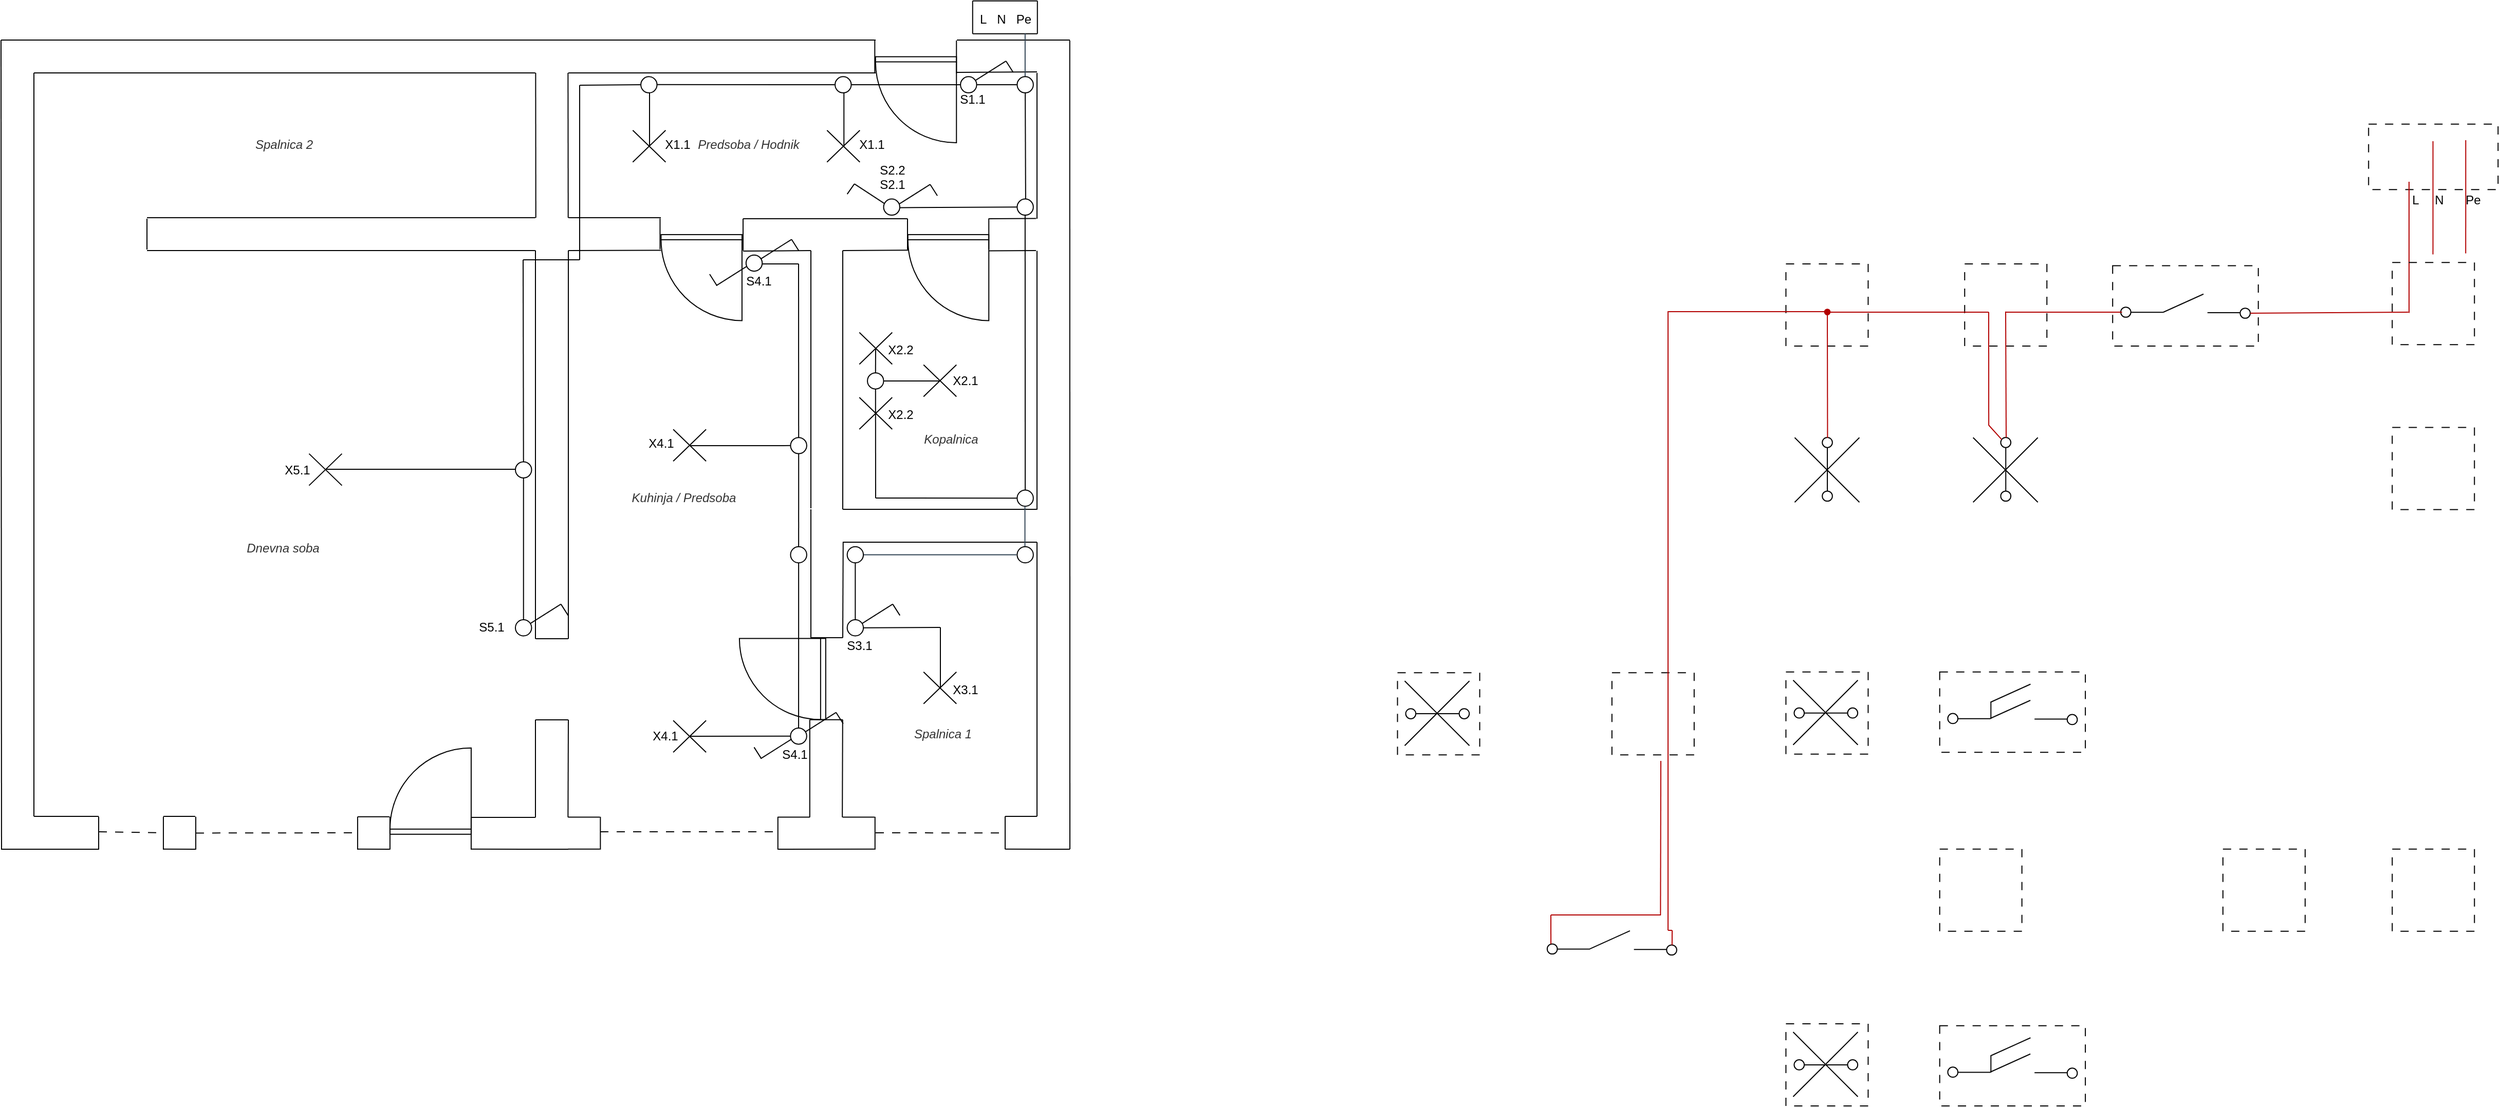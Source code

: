 <mxfile version="26.0.16">
  <diagram name="Page-1" id="tku49OuCzhKwU1QaGcV9">
    <mxGraphModel dx="913" dy="507" grid="1" gridSize="3.937" guides="1" tooltips="1" connect="1" arrows="1" fold="1" page="1" pageScale="1" pageWidth="1100" pageHeight="850" math="0" shadow="0">
      <root>
        <mxCell id="0" />
        <mxCell id="1" parent="0" />
        <mxCell id="hcu42MWMu21QGXRU8vSe-12" value="" style="whiteSpace=wrap;html=1;aspect=fixed;fillColor=none;dashed=1;dashPattern=8 8;" vertex="1" parent="1">
          <mxGeometry x="1767.714" y="263.944" width="80" height="80" as="geometry" />
        </mxCell>
        <mxCell id="xmqlbfc2DlfYGe71Y-Ob-2" value="" style="endArrow=none;html=1;rounded=0;" parent="1" edge="1">
          <mxGeometry width="50" height="50" relative="1" as="geometry">
            <mxPoint x="882" y="78" as="sourcePoint" />
            <mxPoint x="583" y="78" as="targetPoint" />
          </mxGeometry>
        </mxCell>
        <mxCell id="xmqlbfc2DlfYGe71Y-Ob-3" value="" style="endArrow=none;html=1;rounded=0;entryX=1.007;entryY=0.182;entryDx=0;entryDy=0;entryPerimeter=0;" parent="1" edge="1">
          <mxGeometry width="50" height="50" relative="1" as="geometry">
            <mxPoint x="1039" y="77" as="sourcePoint" />
            <mxPoint x="960.631" y="77.466" as="targetPoint" />
          </mxGeometry>
        </mxCell>
        <mxCell id="xmqlbfc2DlfYGe71Y-Ob-5" value="" style="verticalLabelPosition=bottom;html=1;verticalAlign=top;align=center;shape=mxgraph.floorplan.doorRight;aspect=fixed;" parent="1" vertex="1">
          <mxGeometry x="881.89" y="62.24" width="78.74" height="83.66" as="geometry" />
        </mxCell>
        <mxCell id="xmqlbfc2DlfYGe71Y-Ob-8" value="" style="endArrow=none;html=1;rounded=0;" parent="1" edge="1">
          <mxGeometry width="50" height="50" relative="1" as="geometry">
            <mxPoint x="63" y="802" as="sourcePoint" />
            <mxPoint x="63" y="78" as="targetPoint" />
          </mxGeometry>
        </mxCell>
        <mxCell id="xmqlbfc2DlfYGe71Y-Ob-9" value="" style="endArrow=none;html=1;rounded=0;" parent="1" edge="1">
          <mxGeometry width="50" height="50" relative="1" as="geometry">
            <mxPoint x="126" y="802" as="sourcePoint" />
            <mxPoint x="63" y="802" as="targetPoint" />
          </mxGeometry>
        </mxCell>
        <mxCell id="xmqlbfc2DlfYGe71Y-Ob-14" value="" style="endArrow=none;html=1;rounded=0;" parent="1" edge="1">
          <mxGeometry width="50" height="50" relative="1" as="geometry">
            <mxPoint x="188.98" y="802" as="sourcePoint" />
            <mxPoint x="220" y="802" as="targetPoint" />
          </mxGeometry>
        </mxCell>
        <mxCell id="xmqlbfc2DlfYGe71Y-Ob-15" value="" style="endArrow=none;html=1;rounded=0;" parent="1" edge="1">
          <mxGeometry width="50" height="50" relative="1" as="geometry">
            <mxPoint x="377.957" y="802.397" as="sourcePoint" />
            <mxPoint x="408.977" y="802.397" as="targetPoint" />
          </mxGeometry>
        </mxCell>
        <mxCell id="xmqlbfc2DlfYGe71Y-Ob-16" value="" style="endArrow=none;html=1;rounded=0;" parent="1" edge="1">
          <mxGeometry width="50" height="50" relative="1" as="geometry">
            <mxPoint x="488" y="803" as="sourcePoint" />
            <mxPoint x="551" y="803" as="targetPoint" />
          </mxGeometry>
        </mxCell>
        <mxCell id="xmqlbfc2DlfYGe71Y-Ob-17" value="" style="endArrow=none;html=1;rounded=0;" parent="1" edge="1">
          <mxGeometry width="50" height="50" relative="1" as="geometry">
            <mxPoint x="582.681" y="802.791" as="sourcePoint" />
            <mxPoint x="613.701" y="802.791" as="targetPoint" />
          </mxGeometry>
        </mxCell>
        <mxCell id="xmqlbfc2DlfYGe71Y-Ob-20" value="" style="endArrow=none;html=1;rounded=0;" parent="1" edge="1">
          <mxGeometry width="50" height="50" relative="1" as="geometry">
            <mxPoint x="786.895" y="802.785" as="sourcePoint" />
            <mxPoint x="817.915" y="802.785" as="targetPoint" />
          </mxGeometry>
        </mxCell>
        <mxCell id="xmqlbfc2DlfYGe71Y-Ob-21" value="" style="endArrow=none;html=1;rounded=0;" parent="1" edge="1">
          <mxGeometry width="50" height="50" relative="1" as="geometry">
            <mxPoint x="1008" y="802" as="sourcePoint" />
            <mxPoint x="1039" y="802" as="targetPoint" />
          </mxGeometry>
        </mxCell>
        <mxCell id="xmqlbfc2DlfYGe71Y-Ob-24" value="" style="verticalLabelPosition=bottom;html=1;verticalAlign=top;align=center;shape=mxgraph.floorplan.doorLeft;aspect=fixed;rotation=-180;" parent="1" vertex="1">
          <mxGeometry x="409.45" y="735.47" width="79" height="83.94" as="geometry" />
        </mxCell>
        <mxCell id="xmqlbfc2DlfYGe71Y-Ob-25" value="" style="endArrow=none;html=1;rounded=0;" parent="1" edge="1">
          <mxGeometry width="50" height="50" relative="1" as="geometry">
            <mxPoint x="849.892" y="802.792" as="sourcePoint" />
            <mxPoint x="880.912" y="802.792" as="targetPoint" />
          </mxGeometry>
        </mxCell>
        <mxCell id="xmqlbfc2DlfYGe71Y-Ob-26" value="" style="endArrow=none;html=1;rounded=0;" parent="1" edge="1">
          <mxGeometry width="50" height="50" relative="1" as="geometry">
            <mxPoint x="1039" y="220" as="sourcePoint" />
            <mxPoint x="1039" y="78" as="targetPoint" />
          </mxGeometry>
        </mxCell>
        <mxCell id="xmqlbfc2DlfYGe71Y-Ob-27" value="" style="endArrow=none;html=1;rounded=0;" parent="1" edge="1">
          <mxGeometry width="50" height="50" relative="1" as="geometry">
            <mxPoint x="882" y="46" as="sourcePoint" />
            <mxPoint x="31" y="46" as="targetPoint" />
          </mxGeometry>
        </mxCell>
        <mxCell id="xmqlbfc2DlfYGe71Y-Ob-28" value="" style="endArrow=none;html=1;rounded=0;" parent="1" edge="1">
          <mxGeometry width="50" height="50" relative="1" as="geometry">
            <mxPoint x="1071" y="46" as="sourcePoint" />
            <mxPoint x="961" y="46" as="targetPoint" />
          </mxGeometry>
        </mxCell>
        <mxCell id="xmqlbfc2DlfYGe71Y-Ob-29" value="" style="endArrow=none;html=1;rounded=0;" parent="1" edge="1">
          <mxGeometry width="50" height="50" relative="1" as="geometry">
            <mxPoint x="1071" y="834" as="sourcePoint" />
            <mxPoint x="1070.867" y="46.497" as="targetPoint" />
          </mxGeometry>
        </mxCell>
        <mxCell id="xmqlbfc2DlfYGe71Y-Ob-31" value="" style="endArrow=none;html=1;rounded=0;" parent="1" edge="1">
          <mxGeometry width="50" height="50" relative="1" as="geometry">
            <mxPoint x="31.497" y="833.487" as="sourcePoint" />
            <mxPoint x="31" y="46" as="targetPoint" />
          </mxGeometry>
        </mxCell>
        <mxCell id="xmqlbfc2DlfYGe71Y-Ob-32" value="" style="endArrow=none;html=1;rounded=0;" parent="1" edge="1">
          <mxGeometry width="50" height="50" relative="1" as="geometry">
            <mxPoint x="31" y="834" as="sourcePoint" />
            <mxPoint x="126" y="834" as="targetPoint" />
          </mxGeometry>
        </mxCell>
        <mxCell id="xmqlbfc2DlfYGe71Y-Ob-33" value="" style="endArrow=none;html=1;rounded=0;" parent="1" edge="1">
          <mxGeometry width="50" height="50" relative="1" as="geometry">
            <mxPoint x="188.977" y="833.897" as="sourcePoint" />
            <mxPoint x="220" y="834" as="targetPoint" />
          </mxGeometry>
        </mxCell>
        <mxCell id="xmqlbfc2DlfYGe71Y-Ob-34" value="" style="endArrow=none;html=1;rounded=0;" parent="1" edge="1">
          <mxGeometry width="50" height="50" relative="1" as="geometry">
            <mxPoint x="377.954" y="833.894" as="sourcePoint" />
            <mxPoint x="409" y="834" as="targetPoint" />
          </mxGeometry>
        </mxCell>
        <mxCell id="xmqlbfc2DlfYGe71Y-Ob-35" value="" style="endArrow=none;html=1;rounded=0;" parent="1" edge="1">
          <mxGeometry width="50" height="50" relative="1" as="geometry">
            <mxPoint x="488.451" y="833.891" as="sourcePoint" />
            <mxPoint x="583" y="834" as="targetPoint" />
          </mxGeometry>
        </mxCell>
        <mxCell id="xmqlbfc2DlfYGe71Y-Ob-36" value="" style="endArrow=none;html=1;rounded=0;" parent="1" edge="1">
          <mxGeometry width="50" height="50" relative="1" as="geometry">
            <mxPoint x="582.678" y="833.898" as="sourcePoint" />
            <mxPoint x="613.698" y="833.898" as="targetPoint" />
          </mxGeometry>
        </mxCell>
        <mxCell id="xmqlbfc2DlfYGe71Y-Ob-39" value="" style="endArrow=none;html=1;rounded=0;" parent="1" edge="1">
          <mxGeometry width="50" height="50" relative="1" as="geometry">
            <mxPoint x="787" y="834" as="sourcePoint" />
            <mxPoint x="880.909" y="833.899" as="targetPoint" />
          </mxGeometry>
        </mxCell>
        <mxCell id="xmqlbfc2DlfYGe71Y-Ob-40" value="" style="endArrow=none;html=1;rounded=0;" parent="1" edge="1">
          <mxGeometry width="50" height="50" relative="1" as="geometry">
            <mxPoint x="1007.877" y="833.897" as="sourcePoint" />
            <mxPoint x="1071" y="834" as="targetPoint" />
          </mxGeometry>
        </mxCell>
        <mxCell id="xmqlbfc2DlfYGe71Y-Ob-41" value="" style="endArrow=none;html=1;rounded=0;" parent="1" edge="1">
          <mxGeometry width="50" height="50" relative="1" as="geometry">
            <mxPoint x="1008" y="834" as="sourcePoint" />
            <mxPoint x="1008" y="802" as="targetPoint" />
          </mxGeometry>
        </mxCell>
        <mxCell id="xmqlbfc2DlfYGe71Y-Ob-42" value="" style="endArrow=none;html=1;rounded=0;" parent="1" edge="1">
          <mxGeometry width="50" height="50" relative="1" as="geometry">
            <mxPoint x="881.387" y="834.397" as="sourcePoint" />
            <mxPoint x="881.387" y="802.397" as="targetPoint" />
          </mxGeometry>
        </mxCell>
        <mxCell id="xmqlbfc2DlfYGe71Y-Ob-46" value="" style="endArrow=none;html=1;rounded=0;" parent="1" edge="1">
          <mxGeometry width="50" height="50" relative="1" as="geometry">
            <mxPoint x="786.895" y="834.395" as="sourcePoint" />
            <mxPoint x="786.895" y="802.395" as="targetPoint" />
          </mxGeometry>
        </mxCell>
        <mxCell id="xmqlbfc2DlfYGe71Y-Ob-49" value="" style="endArrow=none;html=1;rounded=0;" parent="1" edge="1">
          <mxGeometry width="50" height="50" relative="1" as="geometry">
            <mxPoint x="582.679" y="802.899" as="sourcePoint" />
            <mxPoint x="583" y="708" as="targetPoint" />
          </mxGeometry>
        </mxCell>
        <mxCell id="xmqlbfc2DlfYGe71Y-Ob-50" value="" style="endArrow=none;html=1;rounded=0;" parent="1" edge="1">
          <mxGeometry width="50" height="50" relative="1" as="geometry">
            <mxPoint x="550.996" y="802.906" as="sourcePoint" />
            <mxPoint x="551" y="708" as="targetPoint" />
          </mxGeometry>
        </mxCell>
        <mxCell id="xmqlbfc2DlfYGe71Y-Ob-51" value="" style="endArrow=none;html=1;rounded=0;" parent="1" edge="1">
          <mxGeometry width="50" height="50" relative="1" as="geometry">
            <mxPoint x="614.173" y="834.403" as="sourcePoint" />
            <mxPoint x="614.173" y="802.403" as="targetPoint" />
          </mxGeometry>
        </mxCell>
        <mxCell id="xmqlbfc2DlfYGe71Y-Ob-52" value="" style="endArrow=none;html=1;rounded=0;" parent="1" edge="1">
          <mxGeometry width="50" height="50" relative="1" as="geometry">
            <mxPoint x="488.45" y="834.4" as="sourcePoint" />
            <mxPoint x="488.45" y="802.4" as="targetPoint" />
          </mxGeometry>
        </mxCell>
        <mxCell id="xmqlbfc2DlfYGe71Y-Ob-53" value="" style="endArrow=none;html=1;rounded=0;" parent="1" edge="1">
          <mxGeometry width="50" height="50" relative="1" as="geometry">
            <mxPoint x="409.447" y="834.397" as="sourcePoint" />
            <mxPoint x="409.447" y="802.397" as="targetPoint" />
          </mxGeometry>
        </mxCell>
        <mxCell id="xmqlbfc2DlfYGe71Y-Ob-54" value="" style="endArrow=none;html=1;rounded=0;" parent="1" edge="1">
          <mxGeometry width="50" height="50" relative="1" as="geometry">
            <mxPoint x="377.954" y="834.404" as="sourcePoint" />
            <mxPoint x="377.954" y="802.404" as="targetPoint" />
          </mxGeometry>
        </mxCell>
        <mxCell id="xmqlbfc2DlfYGe71Y-Ob-55" value="" style="endArrow=none;html=1;rounded=0;" parent="1" edge="1">
          <mxGeometry width="50" height="50" relative="1" as="geometry">
            <mxPoint x="220.471" y="834.401" as="sourcePoint" />
            <mxPoint x="220.471" y="802.401" as="targetPoint" />
          </mxGeometry>
        </mxCell>
        <mxCell id="xmqlbfc2DlfYGe71Y-Ob-56" value="" style="endArrow=none;html=1;rounded=0;" parent="1" edge="1">
          <mxGeometry width="50" height="50" relative="1" as="geometry">
            <mxPoint x="125.988" y="834.398" as="sourcePoint" />
            <mxPoint x="125.988" y="802.398" as="targetPoint" />
          </mxGeometry>
        </mxCell>
        <mxCell id="xmqlbfc2DlfYGe71Y-Ob-57" value="" style="endArrow=none;html=1;rounded=0;" parent="1" edge="1">
          <mxGeometry width="50" height="50" relative="1" as="geometry">
            <mxPoint x="188.975" y="834.395" as="sourcePoint" />
            <mxPoint x="188.975" y="802.395" as="targetPoint" />
          </mxGeometry>
        </mxCell>
        <mxCell id="xmqlbfc2DlfYGe71Y-Ob-58" value="" style="endArrow=none;html=1;rounded=0;" parent="1" edge="1">
          <mxGeometry width="50" height="50" relative="1" as="geometry">
            <mxPoint x="881.172" y="78.492" as="sourcePoint" />
            <mxPoint x="881.172" y="46.492" as="targetPoint" />
          </mxGeometry>
        </mxCell>
        <mxCell id="xmqlbfc2DlfYGe71Y-Ob-59" value="" style="endArrow=none;html=1;rounded=0;" parent="1" edge="1">
          <mxGeometry width="50" height="50" relative="1" as="geometry">
            <mxPoint x="960.629" y="78.499" as="sourcePoint" />
            <mxPoint x="960.629" y="46.499" as="targetPoint" />
          </mxGeometry>
        </mxCell>
        <mxCell id="xmqlbfc2DlfYGe71Y-Ob-60" value="" style="endArrow=none;html=1;rounded=0;" parent="1" edge="1">
          <mxGeometry width="50" height="50" relative="1" as="geometry">
            <mxPoint x="1039" y="503.41" as="sourcePoint" />
            <mxPoint x="1039" y="251.22" as="targetPoint" />
          </mxGeometry>
        </mxCell>
        <mxCell id="xmqlbfc2DlfYGe71Y-Ob-61" value="" style="endArrow=none;html=1;rounded=0;" parent="1" edge="1">
          <mxGeometry width="50" height="50" relative="1" as="geometry">
            <mxPoint x="1039" y="802" as="sourcePoint" />
            <mxPoint x="1039" y="535" as="targetPoint" />
          </mxGeometry>
        </mxCell>
        <mxCell id="xmqlbfc2DlfYGe71Y-Ob-64" value="" style="verticalLabelPosition=bottom;html=1;verticalAlign=top;align=center;shape=mxgraph.floorplan.doorRight;aspect=fixed;" parent="1" vertex="1">
          <mxGeometry x="673.227" y="235.467" width="78.74" height="83.66" as="geometry" />
        </mxCell>
        <mxCell id="xmqlbfc2DlfYGe71Y-Ob-66" value="" style="endArrow=none;html=1;rounded=0;dashed=1;dashPattern=8 8;" parent="1" edge="1">
          <mxGeometry width="50" height="50" relative="1" as="geometry">
            <mxPoint x="126" y="817" as="sourcePoint" />
            <mxPoint x="189" y="818" as="targetPoint" />
          </mxGeometry>
        </mxCell>
        <mxCell id="xmqlbfc2DlfYGe71Y-Ob-68" value="" style="endArrow=none;html=1;rounded=0;dashed=1;dashPattern=8 8;" parent="1" edge="1">
          <mxGeometry width="50" height="50" relative="1" as="geometry">
            <mxPoint x="614" y="817" as="sourcePoint" />
            <mxPoint x="787" y="817" as="targetPoint" />
          </mxGeometry>
        </mxCell>
        <mxCell id="xmqlbfc2DlfYGe71Y-Ob-69" value="" style="endArrow=none;html=1;rounded=0;dashed=1;dashPattern=8 8;" parent="1" edge="1">
          <mxGeometry width="50" height="50" relative="1" as="geometry">
            <mxPoint x="882" y="818" as="sourcePoint" />
            <mxPoint x="1009.147" y="818.147" as="targetPoint" />
          </mxGeometry>
        </mxCell>
        <mxCell id="xmqlbfc2DlfYGe71Y-Ob-70" value="" style="endArrow=none;html=1;rounded=0;dashed=1;dashPattern=8 8;" parent="1" edge="1">
          <mxGeometry width="50" height="50" relative="1" as="geometry">
            <mxPoint x="220.474" y="818.214" as="sourcePoint" />
            <mxPoint x="378" y="818" as="targetPoint" />
          </mxGeometry>
        </mxCell>
        <mxCell id="xmqlbfc2DlfYGe71Y-Ob-71" value="" style="endArrow=none;html=1;rounded=0;" parent="1" edge="1">
          <mxGeometry width="50" height="50" relative="1" as="geometry">
            <mxPoint x="551" y="708" as="sourcePoint" />
            <mxPoint x="583" y="708" as="targetPoint" />
          </mxGeometry>
        </mxCell>
        <mxCell id="xmqlbfc2DlfYGe71Y-Ob-78" value="" style="endArrow=none;html=1;rounded=0;" parent="1" edge="1">
          <mxGeometry width="50" height="50" relative="1" as="geometry">
            <mxPoint x="849.583" y="802.813" as="sourcePoint" />
            <mxPoint x="849.904" y="707.914" as="targetPoint" />
          </mxGeometry>
        </mxCell>
        <mxCell id="xmqlbfc2DlfYGe71Y-Ob-79" value="" style="endArrow=none;html=1;rounded=0;" parent="1" edge="1">
          <mxGeometry width="50" height="50" relative="1" as="geometry">
            <mxPoint x="817.9" y="802.82" as="sourcePoint" />
            <mxPoint x="817.904" y="707.914" as="targetPoint" />
          </mxGeometry>
        </mxCell>
        <mxCell id="xmqlbfc2DlfYGe71Y-Ob-80" value="" style="endArrow=none;html=1;rounded=0;" parent="1" edge="1">
          <mxGeometry width="50" height="50" relative="1" as="geometry">
            <mxPoint x="817.904" y="707.914" as="sourcePoint" />
            <mxPoint x="849.904" y="707.914" as="targetPoint" />
          </mxGeometry>
        </mxCell>
        <mxCell id="ck6R9Khf7Q6aw8fofzaR-2" value="" style="endArrow=none;html=1;rounded=0;exitX=1;exitY=0.047;exitDx=0;exitDy=0;exitPerimeter=0;" parent="1" edge="1">
          <mxGeometry width="50" height="50" relative="1" as="geometry">
            <mxPoint x="752.964" y="220.004" as="sourcePoint" />
            <mxPoint x="913" y="220" as="targetPoint" />
          </mxGeometry>
        </mxCell>
        <mxCell id="ck6R9Khf7Q6aw8fofzaR-3" value="" style="endArrow=none;html=1;rounded=0;" parent="1" edge="1">
          <mxGeometry width="50" height="50" relative="1" as="geometry">
            <mxPoint x="753" y="251" as="sourcePoint" />
            <mxPoint x="753" y="220" as="targetPoint" />
          </mxGeometry>
        </mxCell>
        <mxCell id="ck6R9Khf7Q6aw8fofzaR-6" value="" style="endArrow=none;html=1;rounded=0;exitX=-0.004;exitY=0.172;exitDx=0;exitDy=0;exitPerimeter=0;" parent="1" source="ck6R9Khf7Q6aw8fofzaR-9" edge="1">
          <mxGeometry width="50" height="50" relative="1" as="geometry">
            <mxPoint x="819" y="625" as="sourcePoint" />
            <mxPoint x="819" y="503" as="targetPoint" />
          </mxGeometry>
        </mxCell>
        <mxCell id="ck6R9Khf7Q6aw8fofzaR-7" value="" style="endArrow=none;html=1;rounded=0;" parent="1" edge="1">
          <mxGeometry width="50" height="50" relative="1" as="geometry">
            <mxPoint x="850" y="535" as="sourcePoint" />
            <mxPoint x="1039" y="535" as="targetPoint" />
          </mxGeometry>
        </mxCell>
        <mxCell id="ck6R9Khf7Q6aw8fofzaR-8" value="" style="endArrow=none;html=1;rounded=0;" parent="1" edge="1">
          <mxGeometry width="50" height="50" relative="1" as="geometry">
            <mxPoint x="850" y="628" as="sourcePoint" />
            <mxPoint x="850.397" y="534.687" as="targetPoint" />
          </mxGeometry>
        </mxCell>
        <mxCell id="ck6R9Khf7Q6aw8fofzaR-9" value="" style="verticalLabelPosition=bottom;html=1;verticalAlign=top;align=center;shape=mxgraph.floorplan.doorLeft;aspect=fixed;rotation=90;" parent="1" vertex="1">
          <mxGeometry x="751.967" y="626.237" width="79" height="83.94" as="geometry" />
        </mxCell>
        <mxCell id="ck6R9Khf7Q6aw8fofzaR-10" value="" style="endArrow=none;html=1;rounded=0;" parent="1" edge="1">
          <mxGeometry width="50" height="50" relative="1" as="geometry">
            <mxPoint x="819" y="628" as="sourcePoint" />
            <mxPoint x="850" y="628" as="targetPoint" />
          </mxGeometry>
        </mxCell>
        <mxCell id="ck6R9Khf7Q6aw8fofzaR-11" value="" style="endArrow=none;html=1;rounded=0;" parent="1" edge="1">
          <mxGeometry width="50" height="50" relative="1" as="geometry">
            <mxPoint x="850" y="503" as="sourcePoint" />
            <mxPoint x="1039" y="503" as="targetPoint" />
          </mxGeometry>
        </mxCell>
        <mxCell id="ck6R9Khf7Q6aw8fofzaR-12" value="" style="endArrow=none;html=1;rounded=0;" parent="1" edge="1">
          <mxGeometry width="50" height="50" relative="1" as="geometry">
            <mxPoint x="819" y="502" as="sourcePoint" />
            <mxPoint x="819" y="251" as="targetPoint" />
          </mxGeometry>
        </mxCell>
        <mxCell id="ck6R9Khf7Q6aw8fofzaR-13" value="" style="endArrow=none;html=1;rounded=0;" parent="1" edge="1">
          <mxGeometry width="50" height="50" relative="1" as="geometry">
            <mxPoint x="850" y="503" as="sourcePoint" />
            <mxPoint x="850" y="251" as="targetPoint" />
          </mxGeometry>
        </mxCell>
        <mxCell id="ck6R9Khf7Q6aw8fofzaR-14" value="" style="endArrow=none;html=1;rounded=0;exitX=1.014;exitY=0.192;exitDx=0;exitDy=0;exitPerimeter=0;" parent="1" source="xmqlbfc2DlfYGe71Y-Ob-64" edge="1">
          <mxGeometry width="50" height="50" relative="1" as="geometry">
            <mxPoint x="752" y="254" as="sourcePoint" />
            <mxPoint x="819" y="251" as="targetPoint" />
          </mxGeometry>
        </mxCell>
        <mxCell id="ck6R9Khf7Q6aw8fofzaR-15" value="" style="endArrow=none;html=1;rounded=0;" parent="1" edge="1">
          <mxGeometry width="50" height="50" relative="1" as="geometry">
            <mxPoint x="992" y="220" as="sourcePoint" />
            <mxPoint x="1038.19" y="219.72" as="targetPoint" />
          </mxGeometry>
        </mxCell>
        <mxCell id="ck6R9Khf7Q6aw8fofzaR-16" value="" style="verticalLabelPosition=bottom;html=1;verticalAlign=top;align=center;shape=mxgraph.floorplan.doorRight;aspect=fixed;" parent="1" vertex="1">
          <mxGeometry x="913.387" y="235.467" width="78.74" height="83.66" as="geometry" />
        </mxCell>
        <mxCell id="ck6R9Khf7Q6aw8fofzaR-17" value="" style="endArrow=none;html=1;rounded=0;exitX=1.002;exitY=0.188;exitDx=0;exitDy=0;exitPerimeter=0;" parent="1" source="ck6R9Khf7Q6aw8fofzaR-16" edge="1">
          <mxGeometry width="50" height="50" relative="1" as="geometry">
            <mxPoint x="988" y="301" as="sourcePoint" />
            <mxPoint x="1038" y="251" as="targetPoint" />
          </mxGeometry>
        </mxCell>
        <mxCell id="ck6R9Khf7Q6aw8fofzaR-18" value="" style="endArrow=none;html=1;rounded=0;entryX=0.004;entryY=0.181;entryDx=0;entryDy=0;entryPerimeter=0;" parent="1" target="ck6R9Khf7Q6aw8fofzaR-16" edge="1">
          <mxGeometry width="50" height="50" relative="1" as="geometry">
            <mxPoint x="850" y="251" as="sourcePoint" />
            <mxPoint x="900" y="200" as="targetPoint" />
          </mxGeometry>
        </mxCell>
        <mxCell id="ck6R9Khf7Q6aw8fofzaR-19" value="" style="endArrow=none;html=1;rounded=0;" parent="1" edge="1">
          <mxGeometry width="50" height="50" relative="1" as="geometry">
            <mxPoint x="913" y="250" as="sourcePoint" />
            <mxPoint x="913" y="220" as="targetPoint" />
          </mxGeometry>
        </mxCell>
        <mxCell id="ck6R9Khf7Q6aw8fofzaR-20" value="" style="endArrow=none;html=1;rounded=0;" parent="1" edge="1">
          <mxGeometry width="50" height="50" relative="1" as="geometry">
            <mxPoint x="992.127" y="249.727" as="sourcePoint" />
            <mxPoint x="992.127" y="219.727" as="targetPoint" />
          </mxGeometry>
        </mxCell>
        <mxCell id="ck6R9Khf7Q6aw8fofzaR-28" value="" style="endArrow=none;html=1;rounded=0;" parent="1" edge="1">
          <mxGeometry width="50" height="50" relative="1" as="geometry">
            <mxPoint x="551" y="629" as="sourcePoint" />
            <mxPoint x="551" y="251" as="targetPoint" />
          </mxGeometry>
        </mxCell>
        <mxCell id="ck6R9Khf7Q6aw8fofzaR-29" value="" style="endArrow=none;html=1;rounded=0;" parent="1" edge="1">
          <mxGeometry width="50" height="50" relative="1" as="geometry">
            <mxPoint x="583" y="629" as="sourcePoint" />
            <mxPoint x="583" y="251" as="targetPoint" />
          </mxGeometry>
        </mxCell>
        <mxCell id="ck6R9Khf7Q6aw8fofzaR-30" value="" style="endArrow=none;html=1;rounded=0;" parent="1" edge="1">
          <mxGeometry width="50" height="50" relative="1" as="geometry">
            <mxPoint x="173" y="251" as="sourcePoint" />
            <mxPoint x="551" y="251" as="targetPoint" />
          </mxGeometry>
        </mxCell>
        <mxCell id="ck6R9Khf7Q6aw8fofzaR-31" value="" style="endArrow=none;html=1;rounded=0;entryX=0.004;entryY=0.181;entryDx=0;entryDy=0;entryPerimeter=0;" parent="1" edge="1">
          <mxGeometry width="50" height="50" relative="1" as="geometry">
            <mxPoint x="583" y="251" as="sourcePoint" />
            <mxPoint x="673.227" y="250.727" as="targetPoint" />
          </mxGeometry>
        </mxCell>
        <mxCell id="ck6R9Khf7Q6aw8fofzaR-32" value="" style="endArrow=none;html=1;rounded=0;" parent="1" edge="1">
          <mxGeometry width="50" height="50" relative="1" as="geometry">
            <mxPoint x="672.227" y="249.727" as="sourcePoint" />
            <mxPoint x="672.227" y="219.727" as="targetPoint" />
          </mxGeometry>
        </mxCell>
        <mxCell id="ck6R9Khf7Q6aw8fofzaR-33" value="" style="endArrow=none;html=1;rounded=0;" parent="1" edge="1">
          <mxGeometry width="50" height="50" relative="1" as="geometry">
            <mxPoint x="551" y="629" as="sourcePoint" />
            <mxPoint x="583" y="629" as="targetPoint" />
          </mxGeometry>
        </mxCell>
        <mxCell id="ck6R9Khf7Q6aw8fofzaR-34" value="" style="endArrow=none;html=1;rounded=0;" parent="1" edge="1">
          <mxGeometry width="50" height="50" relative="1" as="geometry">
            <mxPoint x="173" y="250" as="sourcePoint" />
            <mxPoint x="173" y="220" as="targetPoint" />
          </mxGeometry>
        </mxCell>
        <mxCell id="ck6R9Khf7Q6aw8fofzaR-35" value="" style="endArrow=none;html=1;rounded=0;" parent="1" edge="1">
          <mxGeometry width="50" height="50" relative="1" as="geometry">
            <mxPoint x="173" y="219" as="sourcePoint" />
            <mxPoint x="551" y="219" as="targetPoint" />
          </mxGeometry>
        </mxCell>
        <mxCell id="ck6R9Khf7Q6aw8fofzaR-36" value="" style="endArrow=none;html=1;rounded=0;" parent="1" edge="1">
          <mxGeometry width="50" height="50" relative="1" as="geometry">
            <mxPoint x="582.86" y="219" as="sourcePoint" />
            <mxPoint x="582.68" y="78" as="targetPoint" />
          </mxGeometry>
        </mxCell>
        <mxCell id="ck6R9Khf7Q6aw8fofzaR-37" value="" style="endArrow=none;html=1;rounded=0;" parent="1" edge="1">
          <mxGeometry width="50" height="50" relative="1" as="geometry">
            <mxPoint x="551.357" y="218.987" as="sourcePoint" />
            <mxPoint x="551.177" y="77.987" as="targetPoint" />
          </mxGeometry>
        </mxCell>
        <mxCell id="ck6R9Khf7Q6aw8fofzaR-38" value="" style="endArrow=none;html=1;rounded=0;" parent="1" edge="1">
          <mxGeometry width="50" height="50" relative="1" as="geometry">
            <mxPoint x="583" y="219" as="sourcePoint" />
            <mxPoint x="673" y="219" as="targetPoint" />
          </mxGeometry>
        </mxCell>
        <mxCell id="ck6R9Khf7Q6aw8fofzaR-39" value="" style="endArrow=none;html=1;rounded=0;" parent="1" edge="1">
          <mxGeometry width="50" height="50" relative="1" as="geometry">
            <mxPoint x="550.967" y="77.987" as="sourcePoint" />
            <mxPoint x="63" y="78" as="targetPoint" />
          </mxGeometry>
        </mxCell>
        <mxCell id="ck6R9Khf7Q6aw8fofzaR-43" value="" style="endArrow=none;html=1;rounded=0;" parent="1" edge="1">
          <mxGeometry width="50" height="50" relative="1" as="geometry">
            <mxPoint x="976.38" y="7.87" as="sourcePoint" />
            <mxPoint x="1039.38" y="7.87" as="targetPoint" />
          </mxGeometry>
        </mxCell>
        <mxCell id="ck6R9Khf7Q6aw8fofzaR-44" value="" style="endArrow=none;html=1;rounded=0;" parent="1" edge="1">
          <mxGeometry width="50" height="50" relative="1" as="geometry">
            <mxPoint x="976.38" y="39.87" as="sourcePoint" />
            <mxPoint x="1039.38" y="39.87" as="targetPoint" />
          </mxGeometry>
        </mxCell>
        <mxCell id="ck6R9Khf7Q6aw8fofzaR-45" value="" style="endArrow=none;html=1;rounded=0;" parent="1" edge="1">
          <mxGeometry width="50" height="50" relative="1" as="geometry">
            <mxPoint x="976.38" y="39.87" as="sourcePoint" />
            <mxPoint x="976.38" y="7.87" as="targetPoint" />
          </mxGeometry>
        </mxCell>
        <mxCell id="ck6R9Khf7Q6aw8fofzaR-46" value="" style="endArrow=none;html=1;rounded=0;" parent="1" edge="1">
          <mxGeometry width="50" height="50" relative="1" as="geometry">
            <mxPoint x="1039.38" y="39.87" as="sourcePoint" />
            <mxPoint x="1039.38" y="7.87" as="targetPoint" />
          </mxGeometry>
        </mxCell>
        <mxCell id="ck6R9Khf7Q6aw8fofzaR-47" value="L&amp;nbsp; &amp;nbsp;N&amp;nbsp; &amp;nbsp;Pe" style="text;html=1;align=center;verticalAlign=middle;resizable=0;points=[];autosize=1;strokeColor=none;fillColor=none;" parent="1" vertex="1">
          <mxGeometry x="972.187" y="11.811" width="70.866" height="27.559" as="geometry" />
        </mxCell>
        <mxCell id="ck6R9Khf7Q6aw8fofzaR-53" value="" style="endArrow=none;html=1;rounded=0;fillColor=#647687;strokeColor=#314354;" parent="1" edge="1">
          <mxGeometry width="50" height="50" relative="1" as="geometry">
            <mxPoint x="1027.43" y="86.37" as="sourcePoint" />
            <mxPoint x="1027.43" y="39.37" as="targetPoint" />
          </mxGeometry>
        </mxCell>
        <mxCell id="ck6R9Khf7Q6aw8fofzaR-54" value="" style="ellipse;whiteSpace=wrap;html=1;aspect=fixed;" parent="1" vertex="1">
          <mxGeometry x="1019.68" y="81.68" width="15.74" height="15.74" as="geometry" />
        </mxCell>
        <mxCell id="ck6R9Khf7Q6aw8fofzaR-56" value="" style="endArrow=none;html=1;rounded=0;entryX=0.5;entryY=1;entryDx=0;entryDy=0;" parent="1" target="ck6R9Khf7Q6aw8fofzaR-54" edge="1">
          <mxGeometry width="50" height="50" relative="1" as="geometry">
            <mxPoint x="1028" y="213" as="sourcePoint" />
            <mxPoint x="1027.497" y="97.417" as="targetPoint" />
          </mxGeometry>
        </mxCell>
        <mxCell id="ck6R9Khf7Q6aw8fofzaR-57" value="" style="ellipse;whiteSpace=wrap;html=1;aspect=fixed;" parent="1" vertex="1">
          <mxGeometry x="1019.677" y="200.787" width="15.74" height="15.74" as="geometry" />
        </mxCell>
        <mxCell id="ck6R9Khf7Q6aw8fofzaR-60" value="" style="endArrow=none;html=1;rounded=0;" parent="1" source="ck6R9Khf7Q6aw8fofzaR-61" edge="1">
          <mxGeometry width="50" height="50" relative="1" as="geometry">
            <mxPoint x="1027" y="492" as="sourcePoint" />
            <mxPoint x="1027.437" y="216.527" as="targetPoint" />
          </mxGeometry>
        </mxCell>
        <mxCell id="ck6R9Khf7Q6aw8fofzaR-62" value="" style="endArrow=none;html=1;rounded=0;" parent="1" target="ck6R9Khf7Q6aw8fofzaR-61" edge="1">
          <mxGeometry width="50" height="50" relative="1" as="geometry">
            <mxPoint x="1027" y="492" as="sourcePoint" />
            <mxPoint x="1027.437" y="216.527" as="targetPoint" />
          </mxGeometry>
        </mxCell>
        <mxCell id="ck6R9Khf7Q6aw8fofzaR-61" value="" style="ellipse;whiteSpace=wrap;html=1;aspect=fixed;" parent="1" vertex="1">
          <mxGeometry x="1019.674" y="484.254" width="15.74" height="15.74" as="geometry" />
        </mxCell>
        <mxCell id="ck6R9Khf7Q6aw8fofzaR-63" value="" style="endArrow=none;html=1;rounded=0;fillColor=#647687;strokeColor=#314354;" parent="1" edge="1">
          <mxGeometry width="50" height="50" relative="1" as="geometry">
            <mxPoint x="1027.267" y="546.997" as="sourcePoint" />
            <mxPoint x="1027.267" y="499.997" as="targetPoint" />
          </mxGeometry>
        </mxCell>
        <mxCell id="ck6R9Khf7Q6aw8fofzaR-64" value="" style="ellipse;whiteSpace=wrap;html=1;aspect=fixed;" parent="1" vertex="1">
          <mxGeometry x="1019.681" y="539.371" width="15.74" height="15.74" as="geometry" />
        </mxCell>
        <mxCell id="ck6R9Khf7Q6aw8fofzaR-65" value="" style="endArrow=none;html=1;rounded=0;fillColor=#647687;strokeColor=#314354;" parent="1" source="ck6R9Khf7Q6aw8fofzaR-67" edge="1">
          <mxGeometry width="50" height="50" relative="1" as="geometry">
            <mxPoint x="858" y="547" as="sourcePoint" />
            <mxPoint x="1019.114" y="547.244" as="targetPoint" />
          </mxGeometry>
        </mxCell>
        <mxCell id="ck6R9Khf7Q6aw8fofzaR-68" value="" style="endArrow=none;html=1;rounded=0;fillColor=#647687;strokeColor=#314354;" parent="1" target="ck6R9Khf7Q6aw8fofzaR-67" edge="1">
          <mxGeometry width="50" height="50" relative="1" as="geometry">
            <mxPoint x="858" y="547" as="sourcePoint" />
            <mxPoint x="1019.114" y="547.244" as="targetPoint" />
          </mxGeometry>
        </mxCell>
        <mxCell id="ck6R9Khf7Q6aw8fofzaR-67" value="" style="ellipse;whiteSpace=wrap;html=1;aspect=fixed;" parent="1" vertex="1">
          <mxGeometry x="854.328" y="539.368" width="15.74" height="15.74" as="geometry" />
        </mxCell>
        <mxCell id="ck6R9Khf7Q6aw8fofzaR-70" value="" style="endArrow=none;html=1;rounded=0;" parent="1" edge="1">
          <mxGeometry width="50" height="50" relative="1" as="geometry">
            <mxPoint x="928.63" y="692.42" as="sourcePoint" />
            <mxPoint x="960.63" y="661.42" as="targetPoint" />
          </mxGeometry>
        </mxCell>
        <mxCell id="ck6R9Khf7Q6aw8fofzaR-71" value="" style="endArrow=none;html=1;rounded=0;" parent="1" edge="1">
          <mxGeometry width="50" height="50" relative="1" as="geometry">
            <mxPoint x="928.63" y="661.42" as="sourcePoint" />
            <mxPoint x="960.63" y="692.42" as="targetPoint" />
          </mxGeometry>
        </mxCell>
        <mxCell id="ck6R9Khf7Q6aw8fofzaR-72" value="" style="endArrow=none;html=1;rounded=0;" parent="1" edge="1">
          <mxGeometry width="50" height="50" relative="1" as="geometry">
            <mxPoint x="928.627" y="393.207" as="sourcePoint" />
            <mxPoint x="960.627" y="362.207" as="targetPoint" />
          </mxGeometry>
        </mxCell>
        <mxCell id="ck6R9Khf7Q6aw8fofzaR-73" value="" style="endArrow=none;html=1;rounded=0;" parent="1" edge="1">
          <mxGeometry width="50" height="50" relative="1" as="geometry">
            <mxPoint x="928.627" y="362.207" as="sourcePoint" />
            <mxPoint x="960.627" y="393.207" as="targetPoint" />
          </mxGeometry>
        </mxCell>
        <mxCell id="ck6R9Khf7Q6aw8fofzaR-76" value="" style="endArrow=none;html=1;rounded=0;" parent="1" edge="1">
          <mxGeometry width="50" height="50" relative="1" as="geometry">
            <mxPoint x="866.141" y="361.711" as="sourcePoint" />
            <mxPoint x="898.141" y="330.711" as="targetPoint" />
          </mxGeometry>
        </mxCell>
        <mxCell id="ck6R9Khf7Q6aw8fofzaR-77" value="" style="endArrow=none;html=1;rounded=0;" parent="1" edge="1">
          <mxGeometry width="50" height="50" relative="1" as="geometry">
            <mxPoint x="866.141" y="330.711" as="sourcePoint" />
            <mxPoint x="898.141" y="361.711" as="targetPoint" />
          </mxGeometry>
        </mxCell>
        <mxCell id="ck6R9Khf7Q6aw8fofzaR-82" value="" style="endArrow=none;html=1;rounded=0;" parent="1" edge="1">
          <mxGeometry width="50" height="50" relative="1" as="geometry">
            <mxPoint x="866.142" y="425.002" as="sourcePoint" />
            <mxPoint x="898.142" y="394.002" as="targetPoint" />
          </mxGeometry>
        </mxCell>
        <mxCell id="ck6R9Khf7Q6aw8fofzaR-83" value="" style="endArrow=none;html=1;rounded=0;" parent="1" edge="1">
          <mxGeometry width="50" height="50" relative="1" as="geometry">
            <mxPoint x="866.142" y="394.002" as="sourcePoint" />
            <mxPoint x="898.142" y="425.002" as="targetPoint" />
          </mxGeometry>
        </mxCell>
        <mxCell id="ck6R9Khf7Q6aw8fofzaR-84" value="" style="endArrow=none;html=1;rounded=0;" parent="1" edge="1">
          <mxGeometry width="50" height="50" relative="1" as="geometry">
            <mxPoint x="685.039" y="739.659" as="sourcePoint" />
            <mxPoint x="717.039" y="708.659" as="targetPoint" />
          </mxGeometry>
        </mxCell>
        <mxCell id="ck6R9Khf7Q6aw8fofzaR-85" value="" style="endArrow=none;html=1;rounded=0;" parent="1" edge="1">
          <mxGeometry width="50" height="50" relative="1" as="geometry">
            <mxPoint x="685.039" y="708.659" as="sourcePoint" />
            <mxPoint x="717.039" y="739.659" as="targetPoint" />
          </mxGeometry>
        </mxCell>
        <mxCell id="ck6R9Khf7Q6aw8fofzaR-89" value="" style="endArrow=none;html=1;rounded=0;" parent="1" edge="1">
          <mxGeometry width="50" height="50" relative="1" as="geometry">
            <mxPoint x="685.036" y="456.166" as="sourcePoint" />
            <mxPoint x="717.036" y="425.166" as="targetPoint" />
          </mxGeometry>
        </mxCell>
        <mxCell id="ck6R9Khf7Q6aw8fofzaR-90" value="" style="endArrow=none;html=1;rounded=0;" parent="1" edge="1">
          <mxGeometry width="50" height="50" relative="1" as="geometry">
            <mxPoint x="685.036" y="425.166" as="sourcePoint" />
            <mxPoint x="717.036" y="456.166" as="targetPoint" />
          </mxGeometry>
        </mxCell>
        <mxCell id="ck6R9Khf7Q6aw8fofzaR-91" value="" style="endArrow=none;html=1;rounded=0;" parent="1" edge="1">
          <mxGeometry width="50" height="50" relative="1" as="geometry">
            <mxPoint x="330.707" y="479.807" as="sourcePoint" />
            <mxPoint x="362.707" y="448.807" as="targetPoint" />
          </mxGeometry>
        </mxCell>
        <mxCell id="ck6R9Khf7Q6aw8fofzaR-92" value="" style="endArrow=none;html=1;rounded=0;" parent="1" edge="1">
          <mxGeometry width="50" height="50" relative="1" as="geometry">
            <mxPoint x="330.707" y="448.807" as="sourcePoint" />
            <mxPoint x="362.707" y="479.807" as="targetPoint" />
          </mxGeometry>
        </mxCell>
        <mxCell id="ck6R9Khf7Q6aw8fofzaR-95" value="" style="endArrow=none;html=1;rounded=0;" parent="1" edge="1">
          <mxGeometry width="50" height="50" relative="1" as="geometry">
            <mxPoint x="645.671" y="164.861" as="sourcePoint" />
            <mxPoint x="677.671" y="133.861" as="targetPoint" />
          </mxGeometry>
        </mxCell>
        <mxCell id="ck6R9Khf7Q6aw8fofzaR-96" value="" style="endArrow=none;html=1;rounded=0;" parent="1" edge="1">
          <mxGeometry width="50" height="50" relative="1" as="geometry">
            <mxPoint x="645.671" y="133.861" as="sourcePoint" />
            <mxPoint x="677.671" y="164.861" as="targetPoint" />
          </mxGeometry>
        </mxCell>
        <mxCell id="ck6R9Khf7Q6aw8fofzaR-97" value="" style="endArrow=none;html=1;rounded=0;" parent="1" edge="1">
          <mxGeometry width="50" height="50" relative="1" as="geometry">
            <mxPoint x="834.648" y="164.858" as="sourcePoint" />
            <mxPoint x="866.648" y="133.858" as="targetPoint" />
          </mxGeometry>
        </mxCell>
        <mxCell id="ck6R9Khf7Q6aw8fofzaR-98" value="" style="endArrow=none;html=1;rounded=0;" parent="1" edge="1">
          <mxGeometry width="50" height="50" relative="1" as="geometry">
            <mxPoint x="834.648" y="133.858" as="sourcePoint" />
            <mxPoint x="866.648" y="164.858" as="targetPoint" />
          </mxGeometry>
        </mxCell>
        <mxCell id="ck6R9Khf7Q6aw8fofzaR-99" value="" style="ellipse;whiteSpace=wrap;html=1;aspect=fixed;" parent="1" vertex="1">
          <mxGeometry x="842.517" y="81.677" width="15.74" height="15.74" as="geometry" />
        </mxCell>
        <mxCell id="ck6R9Khf7Q6aw8fofzaR-100" value="" style="ellipse;whiteSpace=wrap;html=1;aspect=fixed;" parent="1" vertex="1">
          <mxGeometry x="653.544" y="81.684" width="15.74" height="15.74" as="geometry" />
        </mxCell>
        <mxCell id="ck6R9Khf7Q6aw8fofzaR-101" value="" style="ellipse;whiteSpace=wrap;html=1;aspect=fixed;" parent="1" vertex="1">
          <mxGeometry x="799.211" y="539.371" width="15.74" height="15.74" as="geometry" />
        </mxCell>
        <mxCell id="ck6R9Khf7Q6aw8fofzaR-102" value="" style="ellipse;whiteSpace=wrap;html=1;aspect=fixed;" parent="1" vertex="1">
          <mxGeometry x="531.498" y="456.688" width="15.74" height="15.74" as="geometry" />
        </mxCell>
        <mxCell id="ck6R9Khf7Q6aw8fofzaR-103" value="" style="ellipse;whiteSpace=wrap;html=1;aspect=fixed;" parent="1" vertex="1">
          <mxGeometry x="799.215" y="433.065" width="15.74" height="15.74" as="geometry" />
        </mxCell>
        <mxCell id="UphWNJ7Wmb9yZihCptqu-1" value="" style="ellipse;whiteSpace=wrap;html=1;aspect=fixed;" parent="1" vertex="1">
          <mxGeometry x="755.903" y="255.353" width="15.74" height="15.74" as="geometry" />
        </mxCell>
        <mxCell id="UphWNJ7Wmb9yZihCptqu-2" value="" style="endArrow=none;html=1;rounded=0;" parent="1" edge="1">
          <mxGeometry width="50" height="50" relative="1" as="geometry">
            <mxPoint x="770.194" y="259.154" as="sourcePoint" />
            <mxPoint x="800.194" y="240.154" as="targetPoint" />
          </mxGeometry>
        </mxCell>
        <mxCell id="UphWNJ7Wmb9yZihCptqu-3" value="" style="endArrow=none;html=1;rounded=0;" parent="1" edge="1">
          <mxGeometry width="50" height="50" relative="1" as="geometry">
            <mxPoint x="807.194" y="251.154" as="sourcePoint" />
            <mxPoint x="800.194" y="240.154" as="targetPoint" />
          </mxGeometry>
        </mxCell>
        <mxCell id="UphWNJ7Wmb9yZihCptqu-4" value="" style="endArrow=none;html=1;rounded=0;" parent="1" edge="1">
          <mxGeometry width="50" height="50" relative="1" as="geometry">
            <mxPoint x="726.901" y="285.171" as="sourcePoint" />
            <mxPoint x="756.901" y="266.171" as="targetPoint" />
          </mxGeometry>
        </mxCell>
        <mxCell id="UphWNJ7Wmb9yZihCptqu-5" value="" style="endArrow=none;html=1;rounded=0;" parent="1" edge="1">
          <mxGeometry width="50" height="50" relative="1" as="geometry">
            <mxPoint x="727.471" y="285.041" as="sourcePoint" />
            <mxPoint x="720.471" y="274.041" as="targetPoint" />
          </mxGeometry>
        </mxCell>
        <mxCell id="UphWNJ7Wmb9yZihCptqu-6" value="" style="ellipse;whiteSpace=wrap;html=1;aspect=fixed;" parent="1" vertex="1">
          <mxGeometry x="799.16" y="715.98" width="15.74" height="15.74" as="geometry" />
        </mxCell>
        <mxCell id="UphWNJ7Wmb9yZihCptqu-7" value="" style="endArrow=none;html=1;rounded=0;" parent="1" edge="1">
          <mxGeometry width="50" height="50" relative="1" as="geometry">
            <mxPoint x="813.451" y="719.781" as="sourcePoint" />
            <mxPoint x="843.451" y="700.781" as="targetPoint" />
          </mxGeometry>
        </mxCell>
        <mxCell id="UphWNJ7Wmb9yZihCptqu-8" value="" style="endArrow=none;html=1;rounded=0;" parent="1" edge="1">
          <mxGeometry width="50" height="50" relative="1" as="geometry">
            <mxPoint x="850.451" y="711.781" as="sourcePoint" />
            <mxPoint x="843.451" y="700.781" as="targetPoint" />
          </mxGeometry>
        </mxCell>
        <mxCell id="UphWNJ7Wmb9yZihCptqu-9" value="" style="endArrow=none;html=1;rounded=0;" parent="1" edge="1">
          <mxGeometry width="50" height="50" relative="1" as="geometry">
            <mxPoint x="770.158" y="745.798" as="sourcePoint" />
            <mxPoint x="800.158" y="726.798" as="targetPoint" />
          </mxGeometry>
        </mxCell>
        <mxCell id="UphWNJ7Wmb9yZihCptqu-10" value="" style="endArrow=none;html=1;rounded=0;" parent="1" edge="1">
          <mxGeometry width="50" height="50" relative="1" as="geometry">
            <mxPoint x="770.728" y="745.668" as="sourcePoint" />
            <mxPoint x="763.728" y="734.668" as="targetPoint" />
          </mxGeometry>
        </mxCell>
        <mxCell id="UphWNJ7Wmb9yZihCptqu-11" value="" style="ellipse;whiteSpace=wrap;html=1;aspect=fixed;" parent="1" vertex="1">
          <mxGeometry x="854.326" y="610.496" width="15.74" height="15.74" as="geometry" />
        </mxCell>
        <mxCell id="UphWNJ7Wmb9yZihCptqu-12" value="" style="endArrow=none;html=1;rounded=0;" parent="1" edge="1">
          <mxGeometry width="50" height="50" relative="1" as="geometry">
            <mxPoint x="868.617" y="614.297" as="sourcePoint" />
            <mxPoint x="898.617" y="595.297" as="targetPoint" />
          </mxGeometry>
        </mxCell>
        <mxCell id="UphWNJ7Wmb9yZihCptqu-13" value="" style="endArrow=none;html=1;rounded=0;" parent="1" edge="1">
          <mxGeometry width="50" height="50" relative="1" as="geometry">
            <mxPoint x="905.617" y="606.297" as="sourcePoint" />
            <mxPoint x="898.617" y="595.297" as="targetPoint" />
          </mxGeometry>
        </mxCell>
        <mxCell id="UphWNJ7Wmb9yZihCptqu-14" value="" style="endArrow=none;html=1;rounded=0;exitX=0.5;exitY=0;exitDx=0;exitDy=0;entryX=0.5;entryY=1;entryDx=0;entryDy=0;" parent="1" source="UphWNJ7Wmb9yZihCptqu-11" target="ck6R9Khf7Q6aw8fofzaR-67" edge="1">
          <mxGeometry width="50" height="50" relative="1" as="geometry">
            <mxPoint x="866" y="609" as="sourcePoint" />
            <mxPoint x="916" y="559" as="targetPoint" />
          </mxGeometry>
        </mxCell>
        <mxCell id="UphWNJ7Wmb9yZihCptqu-15" value="" style="endArrow=none;html=1;rounded=0;entryX=0;entryY=0.5;entryDx=0;entryDy=0;" parent="1" target="UphWNJ7Wmb9yZihCptqu-6" edge="1">
          <mxGeometry width="50" height="50" relative="1" as="geometry">
            <mxPoint x="701" y="724" as="sourcePoint" />
            <mxPoint x="751" y="673" as="targetPoint" />
          </mxGeometry>
        </mxCell>
        <mxCell id="UphWNJ7Wmb9yZihCptqu-16" value="" style="endArrow=none;html=1;rounded=0;exitX=0.5;exitY=0;exitDx=0;exitDy=0;entryX=0.5;entryY=1;entryDx=0;entryDy=0;" parent="1" source="UphWNJ7Wmb9yZihCptqu-6" target="ck6R9Khf7Q6aw8fofzaR-101" edge="1">
          <mxGeometry width="50" height="50" relative="1" as="geometry">
            <mxPoint x="760" y="605" as="sourcePoint" />
            <mxPoint x="810" y="555" as="targetPoint" />
          </mxGeometry>
        </mxCell>
        <mxCell id="UphWNJ7Wmb9yZihCptqu-17" value="" style="endArrow=none;html=1;rounded=0;entryX=0.5;entryY=1;entryDx=0;entryDy=0;exitX=0.5;exitY=0;exitDx=0;exitDy=0;" parent="1" source="ck6R9Khf7Q6aw8fofzaR-101" target="ck6R9Khf7Q6aw8fofzaR-103" edge="1">
          <mxGeometry width="50" height="50" relative="1" as="geometry">
            <mxPoint x="744" y="534" as="sourcePoint" />
            <mxPoint x="794" y="484" as="targetPoint" />
          </mxGeometry>
        </mxCell>
        <mxCell id="UphWNJ7Wmb9yZihCptqu-18" value="" style="endArrow=none;html=1;rounded=0;entryX=0;entryY=0.5;entryDx=0;entryDy=0;" parent="1" target="ck6R9Khf7Q6aw8fofzaR-103" edge="1">
          <mxGeometry width="50" height="50" relative="1" as="geometry">
            <mxPoint x="701" y="441" as="sourcePoint" />
            <mxPoint x="782.28" y="429.13" as="targetPoint" />
          </mxGeometry>
        </mxCell>
        <mxCell id="UphWNJ7Wmb9yZihCptqu-19" value="" style="endArrow=none;html=1;rounded=0;" parent="1" edge="1">
          <mxGeometry width="50" height="50" relative="1" as="geometry">
            <mxPoint x="772" y="264" as="sourcePoint" />
            <mxPoint x="807" y="264" as="targetPoint" />
          </mxGeometry>
        </mxCell>
        <mxCell id="UphWNJ7Wmb9yZihCptqu-20" value="" style="endArrow=none;html=1;rounded=0;exitX=0.5;exitY=0;exitDx=0;exitDy=0;" parent="1" source="ck6R9Khf7Q6aw8fofzaR-103" edge="1">
          <mxGeometry width="50" height="50" relative="1" as="geometry">
            <mxPoint x="808.26" y="433.07" as="sourcePoint" />
            <mxPoint x="807" y="264" as="targetPoint" />
          </mxGeometry>
        </mxCell>
        <mxCell id="UphWNJ7Wmb9yZihCptqu-21" value="" style="endArrow=none;html=1;rounded=0;entryX=0;entryY=0.5;entryDx=0;entryDy=0;exitX=1;exitY=0.5;exitDx=0;exitDy=0;" parent="1" source="ck6R9Khf7Q6aw8fofzaR-99" target="ck6R9Khf7Q6aw8fofzaR-54" edge="1">
          <mxGeometry width="50" height="50" relative="1" as="geometry">
            <mxPoint x="972" y="141" as="sourcePoint" />
            <mxPoint x="1022" y="91" as="targetPoint" />
          </mxGeometry>
        </mxCell>
        <mxCell id="UphWNJ7Wmb9yZihCptqu-22" value="" style="endArrow=none;html=1;rounded=0;entryX=0;entryY=0.5;entryDx=0;entryDy=0;exitX=1;exitY=0.5;exitDx=0;exitDy=0;" parent="1" target="ck6R9Khf7Q6aw8fofzaR-99" edge="1">
          <mxGeometry width="50" height="50" relative="1" as="geometry">
            <mxPoint x="668.967" y="89.347" as="sourcePoint" />
            <mxPoint x="830.967" y="89.347" as="targetPoint" />
          </mxGeometry>
        </mxCell>
        <mxCell id="UphWNJ7Wmb9yZihCptqu-23" value="" style="endArrow=none;html=1;rounded=0;" parent="1" edge="1">
          <mxGeometry width="50" height="50" relative="1" as="geometry">
            <mxPoint x="662" y="149" as="sourcePoint" />
            <mxPoint x="662" y="97" as="targetPoint" />
          </mxGeometry>
        </mxCell>
        <mxCell id="UphWNJ7Wmb9yZihCptqu-24" value="" style="endArrow=none;html=1;rounded=0;" parent="1" edge="1">
          <mxGeometry width="50" height="50" relative="1" as="geometry">
            <mxPoint x="851.147" y="149.427" as="sourcePoint" />
            <mxPoint x="851.147" y="97.427" as="targetPoint" />
          </mxGeometry>
        </mxCell>
        <mxCell id="UphWNJ7Wmb9yZihCptqu-30" value="" style="endArrow=none;html=1;rounded=0;entryX=0;entryY=0.5;entryDx=0;entryDy=0;" parent="1" target="ck6R9Khf7Q6aw8fofzaR-100" edge="1">
          <mxGeometry width="50" height="50" relative="1" as="geometry">
            <mxPoint x="594" y="90" as="sourcePoint" />
            <mxPoint x="654" y="91" as="targetPoint" />
          </mxGeometry>
        </mxCell>
        <mxCell id="UphWNJ7Wmb9yZihCptqu-32" value="" style="endArrow=none;html=1;rounded=0;" parent="1" edge="1">
          <mxGeometry width="50" height="50" relative="1" as="geometry">
            <mxPoint x="594" y="260" as="sourcePoint" />
            <mxPoint x="594" y="90" as="targetPoint" />
          </mxGeometry>
        </mxCell>
        <mxCell id="UphWNJ7Wmb9yZihCptqu-33" value="" style="endArrow=none;html=1;rounded=0;" parent="1" edge="1">
          <mxGeometry width="50" height="50" relative="1" as="geometry">
            <mxPoint x="539" y="260" as="sourcePoint" />
            <mxPoint x="594" y="260" as="targetPoint" />
          </mxGeometry>
        </mxCell>
        <mxCell id="UphWNJ7Wmb9yZihCptqu-34" value="" style="endArrow=none;html=1;rounded=0;exitX=0.5;exitY=0;exitDx=0;exitDy=0;" parent="1" source="ck6R9Khf7Q6aw8fofzaR-102" edge="1">
          <mxGeometry width="50" height="50" relative="1" as="geometry">
            <mxPoint x="488" y="310" as="sourcePoint" />
            <mxPoint x="539" y="260" as="targetPoint" />
          </mxGeometry>
        </mxCell>
        <mxCell id="UphWNJ7Wmb9yZihCptqu-38" value="" style="ellipse;whiteSpace=wrap;html=1;aspect=fixed;" parent="1" vertex="1">
          <mxGeometry x="531.496" y="610.496" width="15.74" height="15.74" as="geometry" />
        </mxCell>
        <mxCell id="UphWNJ7Wmb9yZihCptqu-39" value="" style="endArrow=none;html=1;rounded=0;" parent="1" edge="1">
          <mxGeometry width="50" height="50" relative="1" as="geometry">
            <mxPoint x="545.787" y="614.297" as="sourcePoint" />
            <mxPoint x="575.787" y="595.297" as="targetPoint" />
          </mxGeometry>
        </mxCell>
        <mxCell id="UphWNJ7Wmb9yZihCptqu-40" value="" style="endArrow=none;html=1;rounded=0;" parent="1" edge="1">
          <mxGeometry width="50" height="50" relative="1" as="geometry">
            <mxPoint x="582.787" y="606.297" as="sourcePoint" />
            <mxPoint x="575.787" y="595.297" as="targetPoint" />
          </mxGeometry>
        </mxCell>
        <mxCell id="UphWNJ7Wmb9yZihCptqu-41" value="" style="endArrow=none;html=1;rounded=0;exitX=0.5;exitY=0;exitDx=0;exitDy=0;entryX=0.5;entryY=1;entryDx=0;entryDy=0;" parent="1" source="UphWNJ7Wmb9yZihCptqu-38" target="ck6R9Khf7Q6aw8fofzaR-102" edge="1">
          <mxGeometry width="50" height="50" relative="1" as="geometry">
            <mxPoint x="538.947" y="606.447" as="sourcePoint" />
            <mxPoint x="538.947" y="409.447" as="targetPoint" />
          </mxGeometry>
        </mxCell>
        <mxCell id="UphWNJ7Wmb9yZihCptqu-42" value="" style="endArrow=none;html=1;rounded=0;" parent="1" edge="1">
          <mxGeometry width="50" height="50" relative="1" as="geometry">
            <mxPoint x="347" y="464" as="sourcePoint" />
            <mxPoint x="532" y="464" as="targetPoint" />
          </mxGeometry>
        </mxCell>
        <mxCell id="UphWNJ7Wmb9yZihCptqu-55" value="" style="endArrow=none;html=1;rounded=0;exitX=1;exitY=0.5;exitDx=0;exitDy=0;" parent="1" source="UphWNJ7Wmb9yZihCptqu-11" edge="1">
          <mxGeometry width="50" height="50" relative="1" as="geometry">
            <mxPoint x="870.07" y="621" as="sourcePoint" />
            <mxPoint x="945" y="618" as="targetPoint" />
          </mxGeometry>
        </mxCell>
        <mxCell id="UphWNJ7Wmb9yZihCptqu-56" value="" style="endArrow=none;html=1;rounded=0;" parent="1" edge="1">
          <mxGeometry width="50" height="50" relative="1" as="geometry">
            <mxPoint x="945" y="677" as="sourcePoint" />
            <mxPoint x="945" y="618" as="targetPoint" />
          </mxGeometry>
        </mxCell>
        <mxCell id="UphWNJ7Wmb9yZihCptqu-63" value="" style="endArrow=none;html=1;rounded=0;entryX=0;entryY=0.5;entryDx=0;entryDy=0;exitX=1;exitY=0.5;exitDx=0;exitDy=0;" parent="1" target="ck6R9Khf7Q6aw8fofzaR-57" edge="1">
          <mxGeometry width="50" height="50" relative="1" as="geometry">
            <mxPoint x="905.497" y="209.217" as="sourcePoint" />
            <mxPoint x="983" y="169" as="targetPoint" />
          </mxGeometry>
        </mxCell>
        <mxCell id="UphWNJ7Wmb9yZihCptqu-64" value="" style="endArrow=none;html=1;rounded=0;entryX=0;entryY=0.5;entryDx=0;entryDy=0;" parent="1" target="ck6R9Khf7Q6aw8fofzaR-61" edge="1">
          <mxGeometry width="50" height="50" relative="1" as="geometry">
            <mxPoint x="882" y="492" as="sourcePoint" />
            <mxPoint x="991" y="476" as="targetPoint" />
          </mxGeometry>
        </mxCell>
        <mxCell id="UphWNJ7Wmb9yZihCptqu-65" value="" style="endArrow=none;html=1;rounded=0;" parent="1" source="UphWNJ7Wmb9yZihCptqu-66" edge="1">
          <mxGeometry width="50" height="50" relative="1" as="geometry">
            <mxPoint x="882" y="492" as="sourcePoint" />
            <mxPoint x="882" y="347" as="targetPoint" />
          </mxGeometry>
        </mxCell>
        <mxCell id="UphWNJ7Wmb9yZihCptqu-67" value="" style="endArrow=none;html=1;rounded=0;" parent="1" target="UphWNJ7Wmb9yZihCptqu-66" edge="1">
          <mxGeometry width="50" height="50" relative="1" as="geometry">
            <mxPoint x="882" y="492" as="sourcePoint" />
            <mxPoint x="882" y="347" as="targetPoint" />
          </mxGeometry>
        </mxCell>
        <mxCell id="UphWNJ7Wmb9yZihCptqu-66" value="" style="ellipse;whiteSpace=wrap;html=1;aspect=fixed;" parent="1" vertex="1">
          <mxGeometry x="874.022" y="370.082" width="15.74" height="15.74" as="geometry" />
        </mxCell>
        <mxCell id="UphWNJ7Wmb9yZihCptqu-68" value="" style="endArrow=none;html=1;rounded=0;exitX=1;exitY=0.5;exitDx=0;exitDy=0;" parent="1" source="UphWNJ7Wmb9yZihCptqu-66" edge="1">
          <mxGeometry width="50" height="50" relative="1" as="geometry">
            <mxPoint x="890" y="377" as="sourcePoint" />
            <mxPoint x="945" y="378" as="targetPoint" />
          </mxGeometry>
        </mxCell>
        <mxCell id="UphWNJ7Wmb9yZihCptqu-69" value="&lt;font&gt;&lt;i style=&quot;&quot;&gt;Predsoba / Hodnik&lt;/i&gt;&lt;/font&gt;" style="text;html=1;align=center;verticalAlign=middle;resizable=0;points=[];autosize=1;shadow=0;fillColor=none;fontColor=#333333;strokeColor=none;opacity=0;strokeOpacity=100;" parent="1" vertex="1">
          <mxGeometry x="696.852" y="133.859" width="122.047" height="27.559" as="geometry" />
        </mxCell>
        <mxCell id="UphWNJ7Wmb9yZihCptqu-70" value="&lt;i&gt;Kuhinja / Predsoba&lt;/i&gt;" style="text;html=1;align=center;verticalAlign=middle;resizable=0;points=[];autosize=1;shadow=0;fillColor=none;fontColor=#333333;strokeColor=none;opacity=0;strokeOpacity=100;" parent="1" vertex="1">
          <mxGeometry x="633.859" y="478.346" width="122.047" height="27.559" as="geometry" />
        </mxCell>
        <mxCell id="UphWNJ7Wmb9yZihCptqu-71" value="&lt;i&gt;Kopalnica&lt;/i&gt;" style="text;html=1;align=center;verticalAlign=middle;resizable=0;points=[];autosize=1;shadow=0;fillColor=none;fontColor=#333333;strokeColor=none;opacity=0;strokeOpacity=100;" parent="1" vertex="1">
          <mxGeometry x="917.696" y="421.243" width="74.803" height="27.559" as="geometry" />
        </mxCell>
        <mxCell id="UphWNJ7Wmb9yZihCptqu-72" value="&lt;font&gt;&lt;i style=&quot;&quot;&gt;Spalnica 1&lt;/i&gt;&lt;/font&gt;" style="text;html=1;align=center;verticalAlign=middle;resizable=0;points=[];autosize=1;shadow=0;fillColor=none;fontColor=#333333;strokeColor=none;opacity=0;strokeOpacity=100;" parent="1" vertex="1">
          <mxGeometry x="907.823" y="707.91" width="78.74" height="27.559" as="geometry" />
        </mxCell>
        <mxCell id="UphWNJ7Wmb9yZihCptqu-73" value="&lt;font&gt;&lt;i style=&quot;&quot;&gt;Dnevna soba&lt;/i&gt;&lt;/font&gt;" style="text;html=1;align=center;verticalAlign=middle;resizable=0;points=[];autosize=1;shadow=0;fillColor=none;fontColor=#333333;strokeColor=none;opacity=0;strokeOpacity=100;" parent="1" vertex="1">
          <mxGeometry x="258.09" y="527.557" width="94.488" height="27.559" as="geometry" />
        </mxCell>
        <mxCell id="UphWNJ7Wmb9yZihCptqu-74" value="&lt;font&gt;&lt;i style=&quot;&quot;&gt;Spalnica 2&lt;/i&gt;&lt;/font&gt;" style="text;html=1;align=center;verticalAlign=middle;resizable=0;points=[];autosize=1;shadow=0;fillColor=none;fontColor=#333333;strokeColor=none;opacity=0;strokeOpacity=100;" parent="1" vertex="1">
          <mxGeometry x="266.307" y="133.854" width="78.74" height="27.559" as="geometry" />
        </mxCell>
        <mxCell id="UphWNJ7Wmb9yZihCptqu-76" value="X1.1" style="text;html=1;align=center;verticalAlign=middle;resizable=0;points=[];autosize=1;strokeColor=none;fillColor=none;" parent="1" vertex="1">
          <mxGeometry x="854.333" y="133.865" width="47.244" height="27.559" as="geometry" />
        </mxCell>
        <mxCell id="UphWNJ7Wmb9yZihCptqu-77" value="X1.1" style="text;html=1;align=center;verticalAlign=middle;resizable=0;points=[];autosize=1;strokeColor=none;fillColor=none;" parent="1" vertex="1">
          <mxGeometry x="665.35" y="133.862" width="47.244" height="27.559" as="geometry" />
        </mxCell>
        <mxCell id="UphWNJ7Wmb9yZihCptqu-78" value="" style="ellipse;whiteSpace=wrap;html=1;aspect=fixed;" parent="1" vertex="1">
          <mxGeometry x="964.563" y="81.673" width="15.74" height="15.74" as="geometry" />
        </mxCell>
        <mxCell id="UphWNJ7Wmb9yZihCptqu-79" value="" style="endArrow=none;html=1;rounded=0;" parent="1" edge="1">
          <mxGeometry width="50" height="50" relative="1" as="geometry">
            <mxPoint x="978.854" y="85.474" as="sourcePoint" />
            <mxPoint x="1008.854" y="66.474" as="targetPoint" />
          </mxGeometry>
        </mxCell>
        <mxCell id="UphWNJ7Wmb9yZihCptqu-80" value="" style="endArrow=none;html=1;rounded=0;" parent="1" edge="1">
          <mxGeometry width="50" height="50" relative="1" as="geometry">
            <mxPoint x="1015.854" y="77.474" as="sourcePoint" />
            <mxPoint x="1008.854" y="66.474" as="targetPoint" />
          </mxGeometry>
        </mxCell>
        <mxCell id="UphWNJ7Wmb9yZihCptqu-81" value="S1.1" style="text;html=1;align=center;verticalAlign=middle;resizable=0;points=[];autosize=1;strokeColor=none;fillColor=none;" parent="1" vertex="1">
          <mxGeometry x="952.757" y="90.294" width="47.244" height="27.559" as="geometry" />
        </mxCell>
        <mxCell id="UphWNJ7Wmb9yZihCptqu-82" value="S2.1" style="text;html=1;align=center;verticalAlign=middle;resizable=0;points=[];autosize=1;strokeColor=none;fillColor=none;" parent="1" vertex="1">
          <mxGeometry x="874.018" y="173.224" width="47.244" height="27.559" as="geometry" />
        </mxCell>
        <mxCell id="UphWNJ7Wmb9yZihCptqu-83" value="" style="ellipse;whiteSpace=wrap;html=1;aspect=fixed;" parent="1" vertex="1">
          <mxGeometry x="889.76" y="200.79" width="15.74" height="15.74" as="geometry" />
        </mxCell>
        <mxCell id="UphWNJ7Wmb9yZihCptqu-84" value="" style="endArrow=none;html=1;rounded=0;" parent="1" edge="1">
          <mxGeometry width="50" height="50" relative="1" as="geometry">
            <mxPoint x="905.051" y="205.591" as="sourcePoint" />
            <mxPoint x="935.051" y="186.591" as="targetPoint" />
          </mxGeometry>
        </mxCell>
        <mxCell id="UphWNJ7Wmb9yZihCptqu-85" value="" style="endArrow=none;html=1;rounded=0;" parent="1" edge="1">
          <mxGeometry width="50" height="50" relative="1" as="geometry">
            <mxPoint x="942.051" y="197.591" as="sourcePoint" />
            <mxPoint x="935.051" y="186.591" as="targetPoint" />
          </mxGeometry>
        </mxCell>
        <mxCell id="UphWNJ7Wmb9yZihCptqu-89" value="" style="group;rotation=5;" parent="1" vertex="1" connectable="0">
          <mxGeometry x="854.328" y="187.038" width="37.01" height="17.25" as="geometry" />
        </mxCell>
        <mxCell id="UphWNJ7Wmb9yZihCptqu-86" value="" style="endArrow=none;html=1;rounded=0;" parent="UphWNJ7Wmb9yZihCptqu-89" edge="1">
          <mxGeometry width="50" height="50" relative="1" as="geometry">
            <mxPoint x="36" y="18" as="sourcePoint" />
            <mxPoint x="7" y="-1" as="targetPoint" />
          </mxGeometry>
        </mxCell>
        <mxCell id="UphWNJ7Wmb9yZihCptqu-87" value="" style="endArrow=none;html=1;rounded=0;" parent="UphWNJ7Wmb9yZihCptqu-89" edge="1">
          <mxGeometry width="50" height="50" relative="1" as="geometry">
            <mxPoint x="7" y="-1" as="sourcePoint" />
            <mxPoint y="9" as="targetPoint" />
          </mxGeometry>
        </mxCell>
        <mxCell id="UphWNJ7Wmb9yZihCptqu-90" value="X2.1" style="text;html=1;align=center;verticalAlign=middle;resizable=0;points=[];autosize=1;strokeColor=none;fillColor=none;" parent="1" vertex="1">
          <mxGeometry x="944.878" y="364.168" width="47.244" height="27.559" as="geometry" />
        </mxCell>
        <mxCell id="UphWNJ7Wmb9yZihCptqu-91" value="S2.2" style="text;html=1;align=center;verticalAlign=middle;resizable=0;points=[];autosize=1;strokeColor=none;fillColor=none;" parent="1" vertex="1">
          <mxGeometry x="874.025" y="159.481" width="47.244" height="27.559" as="geometry" />
        </mxCell>
        <mxCell id="UphWNJ7Wmb9yZihCptqu-92" value="&lt;span style=&quot;background-color: transparent; color: light-dark(rgb(0, 0, 0), rgb(255, 255, 255));&quot;&gt;X2.2&lt;/span&gt;" style="text;html=1;align=center;verticalAlign=middle;resizable=0;points=[];autosize=1;strokeColor=none;fillColor=none;" parent="1" vertex="1">
          <mxGeometry x="881.891" y="334.645" width="47.244" height="27.559" as="geometry" />
        </mxCell>
        <mxCell id="UphWNJ7Wmb9yZihCptqu-93" value="&lt;span style=&quot;background-color: transparent; color: light-dark(rgb(0, 0, 0), rgb(255, 255, 255));&quot;&gt;X2.2&lt;/span&gt;" style="text;html=1;align=center;verticalAlign=middle;resizable=0;points=[];autosize=1;strokeColor=none;fillColor=none;" parent="1" vertex="1">
          <mxGeometry x="881.888" y="397.002" width="47.244" height="27.559" as="geometry" />
        </mxCell>
        <mxCell id="UphWNJ7Wmb9yZihCptqu-94" value="S3.1" style="text;html=1;align=center;verticalAlign=middle;resizable=0;points=[];autosize=1;strokeColor=none;fillColor=none;" parent="1" vertex="1">
          <mxGeometry x="842.515" y="622.049" width="47.244" height="27.559" as="geometry" />
        </mxCell>
        <mxCell id="UphWNJ7Wmb9yZihCptqu-95" value="X3.1" style="text;html=1;align=center;verticalAlign=middle;resizable=0;points=[];autosize=1;strokeColor=none;fillColor=none;" parent="1" vertex="1">
          <mxGeometry x="945.252" y="665.356" width="47.244" height="27.559" as="geometry" />
        </mxCell>
        <mxCell id="UphWNJ7Wmb9yZihCptqu-96" value="S4.1" style="text;html=1;align=center;verticalAlign=middle;resizable=0;points=[];autosize=1;strokeColor=none;fillColor=none;" parent="1" vertex="1">
          <mxGeometry x="779.529" y="728.343" width="47.244" height="27.559" as="geometry" />
        </mxCell>
        <mxCell id="UphWNJ7Wmb9yZihCptqu-97" value="S4.1" style="text;html=1;align=center;verticalAlign=middle;resizable=0;points=[];autosize=1;strokeColor=none;fillColor=none;" parent="1" vertex="1">
          <mxGeometry x="744.096" y="267.72" width="47.244" height="27.559" as="geometry" />
        </mxCell>
        <mxCell id="UphWNJ7Wmb9yZihCptqu-99" value="X4.1" style="text;html=1;align=center;verticalAlign=middle;resizable=0;points=[];autosize=1;strokeColor=none;fillColor=none;" parent="1" vertex="1">
          <mxGeometry x="653.543" y="710.067" width="47.244" height="27.559" as="geometry" />
        </mxCell>
        <mxCell id="UphWNJ7Wmb9yZihCptqu-100" value="S5.1" style="text;html=1;align=center;verticalAlign=middle;resizable=0;points=[];autosize=1;strokeColor=none;fillColor=none;" parent="1" vertex="1">
          <mxGeometry x="484.25" y="604.584" width="47.244" height="27.559" as="geometry" />
        </mxCell>
        <mxCell id="UphWNJ7Wmb9yZihCptqu-101" value="X5.1" style="text;html=1;align=center;verticalAlign=middle;resizable=0;points=[];autosize=1;strokeColor=none;fillColor=none;" parent="1" vertex="1">
          <mxGeometry x="295.277" y="450.791" width="47.244" height="27.559" as="geometry" />
        </mxCell>
        <mxCell id="UphWNJ7Wmb9yZihCptqu-102" value="X4.1" style="text;html=1;align=center;verticalAlign=middle;resizable=0;points=[];autosize=1;strokeColor=none;fillColor=none;" parent="1" vertex="1">
          <mxGeometry x="649.61" y="425.004" width="47.244" height="27.559" as="geometry" />
        </mxCell>
        <mxCell id="hcu42MWMu21QGXRU8vSe-1" value="" style="rounded=0;whiteSpace=wrap;html=1;fillColor=none;dashed=1;dashPattern=8 8;" vertex="1" parent="1">
          <mxGeometry x="2334.64" y="127.93" width="125.99" height="63.74" as="geometry" />
        </mxCell>
        <mxCell id="hcu42MWMu21QGXRU8vSe-2" value="" style="endArrow=none;html=1;rounded=0;fillColor=#e51400;strokeColor=light-dark(#B20000,#FF1200);" edge="1" parent="1">
          <mxGeometry width="50" height="50" relative="1" as="geometry">
            <mxPoint x="2374.01" y="311.73" as="sourcePoint" />
            <mxPoint x="2374" y="184" as="targetPoint" />
          </mxGeometry>
        </mxCell>
        <mxCell id="hcu42MWMu21QGXRU8vSe-3" value="" style="endArrow=none;html=1;rounded=0;fillColor=#e51400;strokeColor=light-dark(#B20000, #0040ff);" edge="1" parent="1">
          <mxGeometry width="50" height="50" relative="1" as="geometry">
            <mxPoint x="2397.267" y="254.727" as="sourcePoint" />
            <mxPoint x="2397.297" y="144.467" as="targetPoint" />
          </mxGeometry>
        </mxCell>
        <mxCell id="hcu42MWMu21QGXRU8vSe-4" value="" style="endArrow=none;html=1;rounded=0;fillColor=#e51400;strokeColor=light-dark(#B20000,#F6FF0D);" edge="1" parent="1">
          <mxGeometry width="50" height="50" relative="1" as="geometry">
            <mxPoint x="2429.134" y="253.734" as="sourcePoint" />
            <mxPoint x="2429.164" y="143.474" as="targetPoint" />
          </mxGeometry>
        </mxCell>
        <mxCell id="hcu42MWMu21QGXRU8vSe-5" value="L" style="text;html=1;align=center;verticalAlign=middle;resizable=0;points=[];autosize=1;strokeColor=none;fillColor=none;" vertex="1" parent="1">
          <mxGeometry x="2366.14" y="187.738" width="27.559" height="27.559" as="geometry" />
        </mxCell>
        <mxCell id="hcu42MWMu21QGXRU8vSe-6" value="N" style="text;html=1;align=center;verticalAlign=middle;resizable=0;points=[];autosize=1;strokeColor=none;fillColor=none;" vertex="1" parent="1">
          <mxGeometry x="2386.827" y="187.74" width="31.496" height="27.559" as="geometry" />
        </mxCell>
        <mxCell id="hcu42MWMu21QGXRU8vSe-7" value="Pe" style="text;html=1;align=center;verticalAlign=middle;resizable=0;points=[];autosize=1;strokeColor=none;fillColor=none;" vertex="1" parent="1">
          <mxGeometry x="2418.327" y="187.734" width="35.433" height="27.559" as="geometry" />
        </mxCell>
        <mxCell id="hcu42MWMu21QGXRU8vSe-9" value="" style="whiteSpace=wrap;html=1;aspect=fixed;fillColor=none;dashed=1;dashPattern=8 8;" vertex="1" parent="1">
          <mxGeometry x="2357.64" y="262.6" width="80" height="80" as="geometry" />
        </mxCell>
        <mxCell id="hcu42MWMu21QGXRU8vSe-18" value="" style="endArrow=none;html=1;rounded=0;" edge="1" parent="1">
          <mxGeometry width="50" height="50" relative="1" as="geometry">
            <mxPoint x="1949.837" y="496.107" as="sourcePoint" />
            <mxPoint x="2012.837" y="433.107" as="targetPoint" />
          </mxGeometry>
        </mxCell>
        <mxCell id="hcu42MWMu21QGXRU8vSe-19" value="" style="endArrow=none;html=1;rounded=0;" edge="1" parent="1">
          <mxGeometry width="50" height="50" relative="1" as="geometry">
            <mxPoint x="2012.837" y="496.107" as="sourcePoint" />
            <mxPoint x="1949.837" y="433.107" as="targetPoint" />
          </mxGeometry>
        </mxCell>
        <mxCell id="hcu42MWMu21QGXRU8vSe-20" value="" style="endArrow=none;html=1;rounded=0;entryX=0.5;entryY=1;entryDx=0;entryDy=0;exitX=0.5;exitY=0;exitDx=0;exitDy=0;" edge="1" parent="1" source="hcu42MWMu21QGXRU8vSe-22" target="hcu42MWMu21QGXRU8vSe-21">
          <mxGeometry width="50" height="50" relative="1" as="geometry">
            <mxPoint x="1981.837" y="480.107" as="sourcePoint" />
            <mxPoint x="1981.837" y="449.107" as="targetPoint" />
          </mxGeometry>
        </mxCell>
        <mxCell id="hcu42MWMu21QGXRU8vSe-21" value="" style="ellipse;whiteSpace=wrap;html=1;aspect=fixed;fillColor=none;" vertex="1" parent="1">
          <mxGeometry x="1976.707" y="432.997" width="9.84" height="9.84" as="geometry" />
        </mxCell>
        <mxCell id="hcu42MWMu21QGXRU8vSe-22" value="" style="ellipse;whiteSpace=wrap;html=1;aspect=fixed;fillColor=none;" vertex="1" parent="1">
          <mxGeometry x="1976.704" y="485.214" width="9.84" height="9.84" as="geometry" />
        </mxCell>
        <mxCell id="hcu42MWMu21QGXRU8vSe-29" value="" style="whiteSpace=wrap;html=1;aspect=fixed;fillColor=none;dashed=1;dashPattern=8 8;" vertex="1" parent="1">
          <mxGeometry x="1941.631" y="263.941" width="80" height="80" as="geometry" />
        </mxCell>
        <mxCell id="hcu42MWMu21QGXRU8vSe-38" value="" style="whiteSpace=wrap;html=1;aspect=fixed;fillColor=none;dashed=1;dashPattern=8 8;" vertex="1" parent="1">
          <mxGeometry x="1598.421" y="662.111" width="80" height="80" as="geometry" />
        </mxCell>
        <mxCell id="hcu42MWMu21QGXRU8vSe-45" value="" style="group;rotation=90;" vertex="1" connectable="0" parent="1">
          <mxGeometry x="1389.764" y="662.104" width="80" height="80" as="geometry" />
        </mxCell>
        <mxCell id="hcu42MWMu21QGXRU8vSe-39" value="" style="whiteSpace=wrap;html=1;aspect=fixed;fillColor=none;dashed=1;dashPattern=8 8;rotation=90;" vertex="1" parent="hcu42MWMu21QGXRU8vSe-45">
          <mxGeometry width="80" height="80" as="geometry" />
        </mxCell>
        <mxCell id="hcu42MWMu21QGXRU8vSe-40" value="" style="endArrow=none;html=1;rounded=0;" edge="1" parent="hcu42MWMu21QGXRU8vSe-45">
          <mxGeometry width="50" height="50" relative="1" as="geometry">
            <mxPoint x="7" y="8" as="sourcePoint" />
            <mxPoint x="70" y="71" as="targetPoint" />
          </mxGeometry>
        </mxCell>
        <mxCell id="hcu42MWMu21QGXRU8vSe-41" value="" style="endArrow=none;html=1;rounded=0;" edge="1" parent="hcu42MWMu21QGXRU8vSe-45">
          <mxGeometry width="50" height="50" relative="1" as="geometry">
            <mxPoint x="7" y="71" as="sourcePoint" />
            <mxPoint x="70" y="8" as="targetPoint" />
          </mxGeometry>
        </mxCell>
        <mxCell id="hcu42MWMu21QGXRU8vSe-42" value="" style="endArrow=none;html=1;rounded=0;entryX=0.5;entryY=1;entryDx=0;entryDy=0;exitX=0.5;exitY=0;exitDx=0;exitDy=0;" edge="1" parent="hcu42MWMu21QGXRU8vSe-45" source="hcu42MWMu21QGXRU8vSe-44" target="hcu42MWMu21QGXRU8vSe-43">
          <mxGeometry width="50" height="50" relative="1" as="geometry">
            <mxPoint x="23" y="40" as="sourcePoint" />
            <mxPoint x="54" y="40" as="targetPoint" />
          </mxGeometry>
        </mxCell>
        <mxCell id="hcu42MWMu21QGXRU8vSe-43" value="" style="ellipse;whiteSpace=wrap;html=1;aspect=fixed;fillColor=none;rotation=90;" vertex="1" parent="hcu42MWMu21QGXRU8vSe-45">
          <mxGeometry x="60" y="35" width="9.84" height="9.84" as="geometry" />
        </mxCell>
        <mxCell id="hcu42MWMu21QGXRU8vSe-44" value="" style="ellipse;whiteSpace=wrap;html=1;aspect=fixed;fillColor=none;rotation=90;" vertex="1" parent="hcu42MWMu21QGXRU8vSe-45">
          <mxGeometry x="8" y="35" width="9.84" height="9.84" as="geometry" />
        </mxCell>
        <mxCell id="hcu42MWMu21QGXRU8vSe-46" value="" style="group" vertex="1" connectable="0" parent="1">
          <mxGeometry x="2085.61" y="265.73" width="141.73" height="78.21" as="geometry" />
        </mxCell>
        <mxCell id="hcu42MWMu21QGXRU8vSe-10" value="" style="rounded=0;whiteSpace=wrap;html=1;fillColor=none;dashed=1;dashPattern=8 8;" vertex="1" parent="hcu42MWMu21QGXRU8vSe-46">
          <mxGeometry width="141.73" height="78.21" as="geometry" />
        </mxCell>
        <mxCell id="hcu42MWMu21QGXRU8vSe-30" value="" style="endArrow=none;html=1;rounded=0;" edge="1" parent="hcu42MWMu21QGXRU8vSe-46">
          <mxGeometry width="50" height="50" relative="1" as="geometry">
            <mxPoint x="17.46" y="45.43" as="sourcePoint" />
            <mxPoint x="49.46" y="45.43" as="targetPoint" />
          </mxGeometry>
        </mxCell>
        <mxCell id="hcu42MWMu21QGXRU8vSe-31" value="" style="endArrow=none;html=1;rounded=0;" edge="1" parent="hcu42MWMu21QGXRU8vSe-46">
          <mxGeometry width="50" height="50" relative="1" as="geometry">
            <mxPoint x="49.38" y="45.27" as="sourcePoint" />
            <mxPoint x="88.38" y="27.65" as="targetPoint" />
          </mxGeometry>
        </mxCell>
        <mxCell id="hcu42MWMu21QGXRU8vSe-32" value="" style="endArrow=none;html=1;rounded=0;" edge="1" parent="hcu42MWMu21QGXRU8vSe-46">
          <mxGeometry width="50" height="50" relative="1" as="geometry">
            <mxPoint x="92.267" y="45.817" as="sourcePoint" />
            <mxPoint x="124.267" y="45.817" as="targetPoint" />
          </mxGeometry>
        </mxCell>
        <mxCell id="hcu42MWMu21QGXRU8vSe-36" value="" style="ellipse;whiteSpace=wrap;html=1;aspect=fixed;fillColor=none;" vertex="1" parent="hcu42MWMu21QGXRU8vSe-46">
          <mxGeometry x="7.874" y="40.364" width="9.84" height="9.84" as="geometry" />
        </mxCell>
        <mxCell id="hcu42MWMu21QGXRU8vSe-37" value="" style="ellipse;whiteSpace=wrap;html=1;aspect=fixed;fillColor=none;" vertex="1" parent="hcu42MWMu21QGXRU8vSe-46">
          <mxGeometry x="124.051" y="41.361" width="9.84" height="9.84" as="geometry" />
        </mxCell>
        <mxCell id="hcu42MWMu21QGXRU8vSe-47" value="" style="group" vertex="1" connectable="0" parent="1">
          <mxGeometry x="1527.557" y="885.827" width="141.73" height="78.21" as="geometry" />
        </mxCell>
        <mxCell id="hcu42MWMu21QGXRU8vSe-49" value="" style="endArrow=none;html=1;rounded=0;" edge="1" parent="hcu42MWMu21QGXRU8vSe-47">
          <mxGeometry width="50" height="50" relative="1" as="geometry">
            <mxPoint x="17.46" y="45.43" as="sourcePoint" />
            <mxPoint x="49.46" y="45.43" as="targetPoint" />
          </mxGeometry>
        </mxCell>
        <mxCell id="hcu42MWMu21QGXRU8vSe-50" value="" style="endArrow=none;html=1;rounded=0;" edge="1" parent="hcu42MWMu21QGXRU8vSe-47">
          <mxGeometry width="50" height="50" relative="1" as="geometry">
            <mxPoint x="49.38" y="45.27" as="sourcePoint" />
            <mxPoint x="88.38" y="27.65" as="targetPoint" />
          </mxGeometry>
        </mxCell>
        <mxCell id="hcu42MWMu21QGXRU8vSe-51" value="" style="endArrow=none;html=1;rounded=0;" edge="1" parent="hcu42MWMu21QGXRU8vSe-47">
          <mxGeometry width="50" height="50" relative="1" as="geometry">
            <mxPoint x="92.267" y="45.817" as="sourcePoint" />
            <mxPoint x="124.267" y="45.817" as="targetPoint" />
          </mxGeometry>
        </mxCell>
        <mxCell id="hcu42MWMu21QGXRU8vSe-52" value="" style="ellipse;whiteSpace=wrap;html=1;aspect=fixed;fillColor=none;" vertex="1" parent="hcu42MWMu21QGXRU8vSe-47">
          <mxGeometry x="7.874" y="40.364" width="9.84" height="9.84" as="geometry" />
        </mxCell>
        <mxCell id="hcu42MWMu21QGXRU8vSe-53" value="" style="ellipse;whiteSpace=wrap;html=1;aspect=fixed;fillColor=none;" vertex="1" parent="hcu42MWMu21QGXRU8vSe-47">
          <mxGeometry x="124.051" y="41.361" width="9.84" height="9.84" as="geometry" />
        </mxCell>
        <mxCell id="hcu42MWMu21QGXRU8vSe-127" value="" style="endArrow=none;html=1;rounded=0;fillColor=#e51400;strokeColor=light-dark(#B20000,#FF1200);exitX=0.365;exitY=0.001;exitDx=0;exitDy=0;exitPerimeter=0;" edge="1" parent="hcu42MWMu21QGXRU8vSe-47" source="hcu42MWMu21QGXRU8vSe-52">
          <mxGeometry width="50" height="50" relative="1" as="geometry">
            <mxPoint x="12.74" y="40.36" as="sourcePoint" />
            <mxPoint x="11.443" y="12.173" as="targetPoint" />
          </mxGeometry>
        </mxCell>
        <mxCell id="hcu42MWMu21QGXRU8vSe-129" value="" style="endArrow=none;html=1;rounded=0;fillColor=#e51400;strokeColor=light-dark(#B20000,#FF1200);" edge="1" parent="hcu42MWMu21QGXRU8vSe-47">
          <mxGeometry width="50" height="50" relative="1" as="geometry">
            <mxPoint x="118.443" y="12.173" as="sourcePoint" />
            <mxPoint x="11.443" y="12.173" as="targetPoint" />
          </mxGeometry>
        </mxCell>
        <mxCell id="hcu42MWMu21QGXRU8vSe-54" value="" style="whiteSpace=wrap;html=1;aspect=fixed;fillColor=none;dashed=1;dashPattern=8 8;" vertex="1" parent="1">
          <mxGeometry x="2357.637" y="423.207" width="80" height="80" as="geometry" />
        </mxCell>
        <mxCell id="hcu42MWMu21QGXRU8vSe-55" value="" style="whiteSpace=wrap;html=1;aspect=fixed;fillColor=none;dashed=1;dashPattern=8 8;" vertex="1" parent="1">
          <mxGeometry x="2357.644" y="833.904" width="80" height="80" as="geometry" />
        </mxCell>
        <mxCell id="hcu42MWMu21QGXRU8vSe-57" value="" style="whiteSpace=wrap;html=1;aspect=fixed;fillColor=none;dashed=1;dashPattern=8 8;" vertex="1" parent="1">
          <mxGeometry x="2192.908" y="833.908" width="80" height="80" as="geometry" />
        </mxCell>
        <mxCell id="hcu42MWMu21QGXRU8vSe-58" value="" style="group" vertex="1" connectable="0" parent="1">
          <mxGeometry x="1767.714" y="423.204" width="80" height="80" as="geometry" />
        </mxCell>
        <mxCell id="hcu42MWMu21QGXRU8vSe-24" value="" style="endArrow=none;html=1;rounded=0;" edge="1" parent="hcu42MWMu21QGXRU8vSe-58">
          <mxGeometry width="50" height="50" relative="1" as="geometry">
            <mxPoint x="8.5" y="72.9" as="sourcePoint" />
            <mxPoint x="71.5" y="9.9" as="targetPoint" />
          </mxGeometry>
        </mxCell>
        <mxCell id="hcu42MWMu21QGXRU8vSe-25" value="" style="endArrow=none;html=1;rounded=0;" edge="1" parent="hcu42MWMu21QGXRU8vSe-58">
          <mxGeometry width="50" height="50" relative="1" as="geometry">
            <mxPoint x="71.5" y="72.9" as="sourcePoint" />
            <mxPoint x="8.5" y="9.9" as="targetPoint" />
          </mxGeometry>
        </mxCell>
        <mxCell id="hcu42MWMu21QGXRU8vSe-26" value="" style="endArrow=none;html=1;rounded=0;entryX=0.5;entryY=1;entryDx=0;entryDy=0;exitX=0.5;exitY=0;exitDx=0;exitDy=0;" edge="1" parent="hcu42MWMu21QGXRU8vSe-58" source="hcu42MWMu21QGXRU8vSe-28" target="hcu42MWMu21QGXRU8vSe-27">
          <mxGeometry width="50" height="50" relative="1" as="geometry">
            <mxPoint x="40.5" y="56.9" as="sourcePoint" />
            <mxPoint x="40.5" y="25.9" as="targetPoint" />
          </mxGeometry>
        </mxCell>
        <mxCell id="hcu42MWMu21QGXRU8vSe-27" value="" style="ellipse;whiteSpace=wrap;html=1;aspect=fixed;fillColor=none;" vertex="1" parent="hcu42MWMu21QGXRU8vSe-58">
          <mxGeometry x="35.37" y="9.79" width="9.84" height="9.84" as="geometry" />
        </mxCell>
        <mxCell id="hcu42MWMu21QGXRU8vSe-28" value="" style="ellipse;whiteSpace=wrap;html=1;aspect=fixed;fillColor=none;" vertex="1" parent="hcu42MWMu21QGXRU8vSe-58">
          <mxGeometry x="35.367" y="62.007" width="9.84" height="9.84" as="geometry" />
        </mxCell>
        <mxCell id="hcu42MWMu21QGXRU8vSe-59" value="" style="group;rotation=90;" vertex="1" connectable="0" parent="1">
          <mxGeometry x="1767.711" y="661.411" width="80" height="80" as="geometry" />
        </mxCell>
        <mxCell id="hcu42MWMu21QGXRU8vSe-60" value="" style="whiteSpace=wrap;html=1;aspect=fixed;fillColor=none;dashed=1;dashPattern=8 8;rotation=90;" vertex="1" parent="hcu42MWMu21QGXRU8vSe-59">
          <mxGeometry width="80" height="80" as="geometry" />
        </mxCell>
        <mxCell id="hcu42MWMu21QGXRU8vSe-61" value="" style="endArrow=none;html=1;rounded=0;" edge="1" parent="hcu42MWMu21QGXRU8vSe-59">
          <mxGeometry width="50" height="50" relative="1" as="geometry">
            <mxPoint x="7" y="8" as="sourcePoint" />
            <mxPoint x="70" y="71" as="targetPoint" />
          </mxGeometry>
        </mxCell>
        <mxCell id="hcu42MWMu21QGXRU8vSe-62" value="" style="endArrow=none;html=1;rounded=0;" edge="1" parent="hcu42MWMu21QGXRU8vSe-59">
          <mxGeometry width="50" height="50" relative="1" as="geometry">
            <mxPoint x="7" y="71" as="sourcePoint" />
            <mxPoint x="70" y="8" as="targetPoint" />
          </mxGeometry>
        </mxCell>
        <mxCell id="hcu42MWMu21QGXRU8vSe-63" value="" style="endArrow=none;html=1;rounded=0;entryX=0.5;entryY=1;entryDx=0;entryDy=0;exitX=0.5;exitY=0;exitDx=0;exitDy=0;" edge="1" parent="hcu42MWMu21QGXRU8vSe-59" source="hcu42MWMu21QGXRU8vSe-65" target="hcu42MWMu21QGXRU8vSe-64">
          <mxGeometry width="50" height="50" relative="1" as="geometry">
            <mxPoint x="23" y="40" as="sourcePoint" />
            <mxPoint x="54" y="40" as="targetPoint" />
          </mxGeometry>
        </mxCell>
        <mxCell id="hcu42MWMu21QGXRU8vSe-64" value="" style="ellipse;whiteSpace=wrap;html=1;aspect=fixed;fillColor=none;rotation=90;" vertex="1" parent="hcu42MWMu21QGXRU8vSe-59">
          <mxGeometry x="60" y="35" width="9.84" height="9.84" as="geometry" />
        </mxCell>
        <mxCell id="hcu42MWMu21QGXRU8vSe-65" value="" style="ellipse;whiteSpace=wrap;html=1;aspect=fixed;fillColor=none;rotation=90;" vertex="1" parent="hcu42MWMu21QGXRU8vSe-59">
          <mxGeometry x="8" y="35" width="9.84" height="9.84" as="geometry" />
        </mxCell>
        <mxCell id="hcu42MWMu21QGXRU8vSe-66" value="" style="group;rotation=90;" vertex="1" connectable="0" parent="1">
          <mxGeometry x="1767.708" y="1004.028" width="80" height="80" as="geometry" />
        </mxCell>
        <mxCell id="hcu42MWMu21QGXRU8vSe-67" value="" style="whiteSpace=wrap;html=1;aspect=fixed;fillColor=none;dashed=1;dashPattern=8 8;rotation=90;" vertex="1" parent="hcu42MWMu21QGXRU8vSe-66">
          <mxGeometry width="80" height="80" as="geometry" />
        </mxCell>
        <mxCell id="hcu42MWMu21QGXRU8vSe-68" value="" style="endArrow=none;html=1;rounded=0;" edge="1" parent="hcu42MWMu21QGXRU8vSe-66">
          <mxGeometry width="50" height="50" relative="1" as="geometry">
            <mxPoint x="7" y="8" as="sourcePoint" />
            <mxPoint x="70" y="71" as="targetPoint" />
          </mxGeometry>
        </mxCell>
        <mxCell id="hcu42MWMu21QGXRU8vSe-69" value="" style="endArrow=none;html=1;rounded=0;" edge="1" parent="hcu42MWMu21QGXRU8vSe-66">
          <mxGeometry width="50" height="50" relative="1" as="geometry">
            <mxPoint x="7" y="71" as="sourcePoint" />
            <mxPoint x="70" y="8" as="targetPoint" />
          </mxGeometry>
        </mxCell>
        <mxCell id="hcu42MWMu21QGXRU8vSe-70" value="" style="endArrow=none;html=1;rounded=0;entryX=0.5;entryY=1;entryDx=0;entryDy=0;exitX=0.5;exitY=0;exitDx=0;exitDy=0;" edge="1" parent="hcu42MWMu21QGXRU8vSe-66" source="hcu42MWMu21QGXRU8vSe-72" target="hcu42MWMu21QGXRU8vSe-71">
          <mxGeometry width="50" height="50" relative="1" as="geometry">
            <mxPoint x="23" y="40" as="sourcePoint" />
            <mxPoint x="54" y="40" as="targetPoint" />
          </mxGeometry>
        </mxCell>
        <mxCell id="hcu42MWMu21QGXRU8vSe-71" value="" style="ellipse;whiteSpace=wrap;html=1;aspect=fixed;fillColor=none;rotation=90;" vertex="1" parent="hcu42MWMu21QGXRU8vSe-66">
          <mxGeometry x="60" y="35" width="9.84" height="9.84" as="geometry" />
        </mxCell>
        <mxCell id="hcu42MWMu21QGXRU8vSe-72" value="" style="ellipse;whiteSpace=wrap;html=1;aspect=fixed;fillColor=none;rotation=90;" vertex="1" parent="hcu42MWMu21QGXRU8vSe-66">
          <mxGeometry x="8" y="35" width="9.84" height="9.84" as="geometry" />
        </mxCell>
        <mxCell id="hcu42MWMu21QGXRU8vSe-74" value="" style="group" vertex="1" connectable="0" parent="1">
          <mxGeometry x="1917.324" y="1005.814" width="141.733" height="78.213" as="geometry" />
        </mxCell>
        <mxCell id="hcu42MWMu21QGXRU8vSe-76" value="" style="endArrow=none;html=1;rounded=0;" edge="1" parent="hcu42MWMu21QGXRU8vSe-74">
          <mxGeometry width="50" height="50" relative="1" as="geometry">
            <mxPoint x="17.46" y="45.43" as="sourcePoint" />
            <mxPoint x="49.46" y="45.43" as="targetPoint" />
          </mxGeometry>
        </mxCell>
        <mxCell id="hcu42MWMu21QGXRU8vSe-77" value="" style="endArrow=none;html=1;rounded=0;" edge="1" parent="hcu42MWMu21QGXRU8vSe-74">
          <mxGeometry width="50" height="50" relative="1" as="geometry">
            <mxPoint x="49.38" y="29.44" as="sourcePoint" />
            <mxPoint x="88.38" y="11.82" as="targetPoint" />
          </mxGeometry>
        </mxCell>
        <mxCell id="hcu42MWMu21QGXRU8vSe-78" value="" style="endArrow=none;html=1;rounded=0;" edge="1" parent="hcu42MWMu21QGXRU8vSe-74">
          <mxGeometry width="50" height="50" relative="1" as="geometry">
            <mxPoint x="92.267" y="45.817" as="sourcePoint" />
            <mxPoint x="124.267" y="45.817" as="targetPoint" />
          </mxGeometry>
        </mxCell>
        <mxCell id="hcu42MWMu21QGXRU8vSe-79" value="" style="ellipse;whiteSpace=wrap;html=1;aspect=fixed;fillColor=none;" vertex="1" parent="hcu42MWMu21QGXRU8vSe-74">
          <mxGeometry x="7.874" y="40.364" width="9.84" height="9.84" as="geometry" />
        </mxCell>
        <mxCell id="hcu42MWMu21QGXRU8vSe-80" value="" style="ellipse;whiteSpace=wrap;html=1;aspect=fixed;fillColor=none;" vertex="1" parent="hcu42MWMu21QGXRU8vSe-74">
          <mxGeometry x="124.051" y="41.361" width="9.84" height="9.84" as="geometry" />
        </mxCell>
        <mxCell id="hcu42MWMu21QGXRU8vSe-81" value="" style="endArrow=none;html=1;rounded=0;" edge="1" parent="hcu42MWMu21QGXRU8vSe-74">
          <mxGeometry width="50" height="50" relative="1" as="geometry">
            <mxPoint x="49.237" y="45.187" as="sourcePoint" />
            <mxPoint x="88.237" y="27.567" as="targetPoint" />
          </mxGeometry>
        </mxCell>
        <mxCell id="hcu42MWMu21QGXRU8vSe-82" value="" style="endArrow=none;html=1;rounded=0;" edge="1" parent="hcu42MWMu21QGXRU8vSe-74">
          <mxGeometry width="50" height="50" relative="1" as="geometry">
            <mxPoint x="49.836" y="45.566" as="sourcePoint" />
            <mxPoint x="49.836" y="29.566" as="targetPoint" />
          </mxGeometry>
        </mxCell>
        <mxCell id="hcu42MWMu21QGXRU8vSe-83" value="" style="group" vertex="1" connectable="0" parent="hcu42MWMu21QGXRU8vSe-74">
          <mxGeometry x="0.003" y="0.003" width="141.73" height="78.21" as="geometry" />
        </mxCell>
        <mxCell id="hcu42MWMu21QGXRU8vSe-84" value="" style="rounded=0;whiteSpace=wrap;html=1;fillColor=none;dashed=1;dashPattern=8 8;" vertex="1" parent="hcu42MWMu21QGXRU8vSe-83">
          <mxGeometry width="141.73" height="78.21" as="geometry" />
        </mxCell>
        <mxCell id="hcu42MWMu21QGXRU8vSe-90" value="" style="group" vertex="1" connectable="0" parent="1">
          <mxGeometry x="1917.321" y="661.421" width="141.733" height="78.213" as="geometry" />
        </mxCell>
        <mxCell id="hcu42MWMu21QGXRU8vSe-91" value="" style="endArrow=none;html=1;rounded=0;" edge="1" parent="hcu42MWMu21QGXRU8vSe-90">
          <mxGeometry width="50" height="50" relative="1" as="geometry">
            <mxPoint x="17.46" y="45.43" as="sourcePoint" />
            <mxPoint x="49.46" y="45.43" as="targetPoint" />
          </mxGeometry>
        </mxCell>
        <mxCell id="hcu42MWMu21QGXRU8vSe-92" value="" style="endArrow=none;html=1;rounded=0;" edge="1" parent="hcu42MWMu21QGXRU8vSe-90">
          <mxGeometry width="50" height="50" relative="1" as="geometry">
            <mxPoint x="49.38" y="29.44" as="sourcePoint" />
            <mxPoint x="88.38" y="11.82" as="targetPoint" />
          </mxGeometry>
        </mxCell>
        <mxCell id="hcu42MWMu21QGXRU8vSe-93" value="" style="endArrow=none;html=1;rounded=0;" edge="1" parent="hcu42MWMu21QGXRU8vSe-90">
          <mxGeometry width="50" height="50" relative="1" as="geometry">
            <mxPoint x="92.267" y="45.817" as="sourcePoint" />
            <mxPoint x="124.267" y="45.817" as="targetPoint" />
          </mxGeometry>
        </mxCell>
        <mxCell id="hcu42MWMu21QGXRU8vSe-94" value="" style="ellipse;whiteSpace=wrap;html=1;aspect=fixed;fillColor=none;" vertex="1" parent="hcu42MWMu21QGXRU8vSe-90">
          <mxGeometry x="7.874" y="40.364" width="9.84" height="9.84" as="geometry" />
        </mxCell>
        <mxCell id="hcu42MWMu21QGXRU8vSe-95" value="" style="ellipse;whiteSpace=wrap;html=1;aspect=fixed;fillColor=none;" vertex="1" parent="hcu42MWMu21QGXRU8vSe-90">
          <mxGeometry x="124.051" y="41.361" width="9.84" height="9.84" as="geometry" />
        </mxCell>
        <mxCell id="hcu42MWMu21QGXRU8vSe-96" value="" style="endArrow=none;html=1;rounded=0;" edge="1" parent="hcu42MWMu21QGXRU8vSe-90">
          <mxGeometry width="50" height="50" relative="1" as="geometry">
            <mxPoint x="49.237" y="45.187" as="sourcePoint" />
            <mxPoint x="88.237" y="27.567" as="targetPoint" />
          </mxGeometry>
        </mxCell>
        <mxCell id="hcu42MWMu21QGXRU8vSe-97" value="" style="endArrow=none;html=1;rounded=0;" edge="1" parent="hcu42MWMu21QGXRU8vSe-90">
          <mxGeometry width="50" height="50" relative="1" as="geometry">
            <mxPoint x="49.836" y="45.566" as="sourcePoint" />
            <mxPoint x="49.836" y="29.566" as="targetPoint" />
          </mxGeometry>
        </mxCell>
        <mxCell id="hcu42MWMu21QGXRU8vSe-98" value="" style="group" vertex="1" connectable="0" parent="hcu42MWMu21QGXRU8vSe-90">
          <mxGeometry x="0.003" y="0.003" width="141.73" height="78.21" as="geometry" />
        </mxCell>
        <mxCell id="hcu42MWMu21QGXRU8vSe-99" value="" style="rounded=0;whiteSpace=wrap;html=1;fillColor=none;dashed=1;dashPattern=8 8;" vertex="1" parent="hcu42MWMu21QGXRU8vSe-98">
          <mxGeometry width="141.73" height="78.21" as="geometry" />
        </mxCell>
        <mxCell id="hcu42MWMu21QGXRU8vSe-100" value="" style="whiteSpace=wrap;html=1;aspect=fixed;fillColor=none;dashed=1;dashPattern=8 8;" vertex="1" parent="1">
          <mxGeometry x="1917.325" y="833.905" width="80" height="80" as="geometry" />
        </mxCell>
        <mxCell id="hcu42MWMu21QGXRU8vSe-102" value="" style="endArrow=none;html=1;rounded=0;fillColor=#e51400;strokeColor=light-dark(#B20000,#FF1200);exitX=1;exitY=0.5;exitDx=0;exitDy=0;" edge="1" parent="1">
          <mxGeometry width="50" height="50" relative="1" as="geometry">
            <mxPoint x="2219.501" y="312.011" as="sourcePoint" />
            <mxPoint x="2373.27" y="311.02" as="targetPoint" />
          </mxGeometry>
        </mxCell>
        <mxCell id="hcu42MWMu21QGXRU8vSe-103" value="" style="endArrow=none;html=1;rounded=0;fillColor=#e51400;strokeColor=light-dark(#B20000,#FF1200);" edge="1" parent="1">
          <mxGeometry width="50" height="50" relative="1" as="geometry">
            <mxPoint x="1981" y="311" as="sourcePoint" />
            <mxPoint x="2094.707" y="311.027" as="targetPoint" />
          </mxGeometry>
        </mxCell>
        <mxCell id="hcu42MWMu21QGXRU8vSe-105" value="" style="endArrow=none;html=1;rounded=0;fillColor=#e51400;strokeColor=light-dark(#B20000,#FF1200);" edge="1" parent="1">
          <mxGeometry width="50" height="50" relative="1" as="geometry">
            <mxPoint x="1982" y="433" as="sourcePoint" />
            <mxPoint x="1981.507" y="310.337" as="targetPoint" />
          </mxGeometry>
        </mxCell>
        <mxCell id="hcu42MWMu21QGXRU8vSe-108" value="" style="endArrow=none;html=1;rounded=0;fillColor=#e51400;strokeColor=light-dark(#B20000,#FF1200);" edge="1" parent="1">
          <mxGeometry width="50" height="50" relative="1" as="geometry">
            <mxPoint x="1977.71" y="435.06" as="sourcePoint" />
            <mxPoint x="1965" y="421" as="targetPoint" />
          </mxGeometry>
        </mxCell>
        <mxCell id="hcu42MWMu21QGXRU8vSe-109" value="" style="endArrow=none;html=1;rounded=0;fillColor=#e51400;strokeColor=light-dark(#B20000,#FF1200);" edge="1" parent="1">
          <mxGeometry width="50" height="50" relative="1" as="geometry">
            <mxPoint x="1965.057" y="421.247" as="sourcePoint" />
            <mxPoint x="1965" y="311" as="targetPoint" />
          </mxGeometry>
        </mxCell>
        <mxCell id="hcu42MWMu21QGXRU8vSe-111" value="" style="endArrow=none;html=1;rounded=0;fillColor=#e51400;strokeColor=light-dark(#B20000,#FF1200);" edge="1" parent="1">
          <mxGeometry width="50" height="50" relative="1" as="geometry">
            <mxPoint x="1808" y="311" as="sourcePoint" />
            <mxPoint x="1965" y="311" as="targetPoint" />
          </mxGeometry>
        </mxCell>
        <mxCell id="hcu42MWMu21QGXRU8vSe-112" value="" style="endArrow=none;html=1;rounded=0;fillColor=#e51400;strokeColor=light-dark(#B20000,#FF1200);" edge="1" parent="1" source="hcu42MWMu21QGXRU8vSe-113">
          <mxGeometry width="50" height="50" relative="1" as="geometry">
            <mxPoint x="1808.204" y="432.334" as="sourcePoint" />
            <mxPoint x="1808" y="311" as="targetPoint" />
          </mxGeometry>
        </mxCell>
        <mxCell id="hcu42MWMu21QGXRU8vSe-114" value="" style="endArrow=none;html=1;rounded=0;fillColor=#e51400;strokeColor=light-dark(#B20000,#FF1200);entryX=0.501;entryY=0.54;entryDx=0;entryDy=0;entryPerimeter=0;" edge="1" parent="1" target="hcu42MWMu21QGXRU8vSe-113">
          <mxGeometry width="50" height="50" relative="1" as="geometry">
            <mxPoint x="1808.204" y="433.334" as="sourcePoint" />
            <mxPoint x="1808.009" y="314.52" as="targetPoint" />
          </mxGeometry>
        </mxCell>
        <mxCell id="hcu42MWMu21QGXRU8vSe-113" value="" style="ellipse;whiteSpace=wrap;html=1;aspect=fixed;fillColor=light-dark(#B20000,#FF1200);strokeColor=light-dark(#B20000,#FF1200);" vertex="1" parent="1">
          <mxGeometry x="1805.29" y="308.09" width="5.43" height="5.43" as="geometry" />
        </mxCell>
        <mxCell id="hcu42MWMu21QGXRU8vSe-116" value="" style="endArrow=none;html=1;rounded=0;fillColor=#e51400;strokeColor=light-dark(#B20000,#FF1200);" edge="1" parent="1">
          <mxGeometry width="50" height="50" relative="1" as="geometry">
            <mxPoint x="1652.537" y="310.457" as="sourcePoint" />
            <mxPoint x="1809.537" y="310.457" as="targetPoint" />
          </mxGeometry>
        </mxCell>
        <mxCell id="hcu42MWMu21QGXRU8vSe-117" value="" style="endArrow=none;html=1;rounded=0;fillColor=#e51400;strokeColor=light-dark(#B20000,#FF1200);" edge="1" parent="1">
          <mxGeometry width="50" height="50" relative="1" as="geometry">
            <mxPoint x="1653" y="913" as="sourcePoint" />
            <mxPoint x="1653" y="310" as="targetPoint" />
          </mxGeometry>
        </mxCell>
        <mxCell id="hcu42MWMu21QGXRU8vSe-119" value="" style="endArrow=none;html=1;rounded=0;fillColor=#e51400;strokeColor=light-dark(#B20000,#FF1200);" edge="1" parent="1">
          <mxGeometry width="50" height="50" relative="1" as="geometry">
            <mxPoint x="1653" y="913" as="sourcePoint" />
            <mxPoint x="1657" y="913" as="targetPoint" />
          </mxGeometry>
        </mxCell>
        <mxCell id="hcu42MWMu21QGXRU8vSe-121" value="" style="endArrow=none;html=1;rounded=0;fillColor=#e51400;strokeColor=light-dark(#B20000,#FF1200);exitX=0.542;exitY=0.006;exitDx=0;exitDy=0;exitPerimeter=0;" edge="1" parent="1" source="hcu42MWMu21QGXRU8vSe-53">
          <mxGeometry width="50" height="50" relative="1" as="geometry">
            <mxPoint x="1657" y="925" as="sourcePoint" />
            <mxPoint x="1657" y="913" as="targetPoint" />
          </mxGeometry>
        </mxCell>
        <mxCell id="hcu42MWMu21QGXRU8vSe-130" value="" style="endArrow=none;html=1;rounded=0;fillColor=#e51400;strokeColor=light-dark(#B20000,#FF1200);" edge="1" parent="1">
          <mxGeometry width="50" height="50" relative="1" as="geometry">
            <mxPoint x="1645.667" y="898.277" as="sourcePoint" />
            <mxPoint x="1646" y="748" as="targetPoint" />
          </mxGeometry>
        </mxCell>
      </root>
    </mxGraphModel>
  </diagram>
</mxfile>
